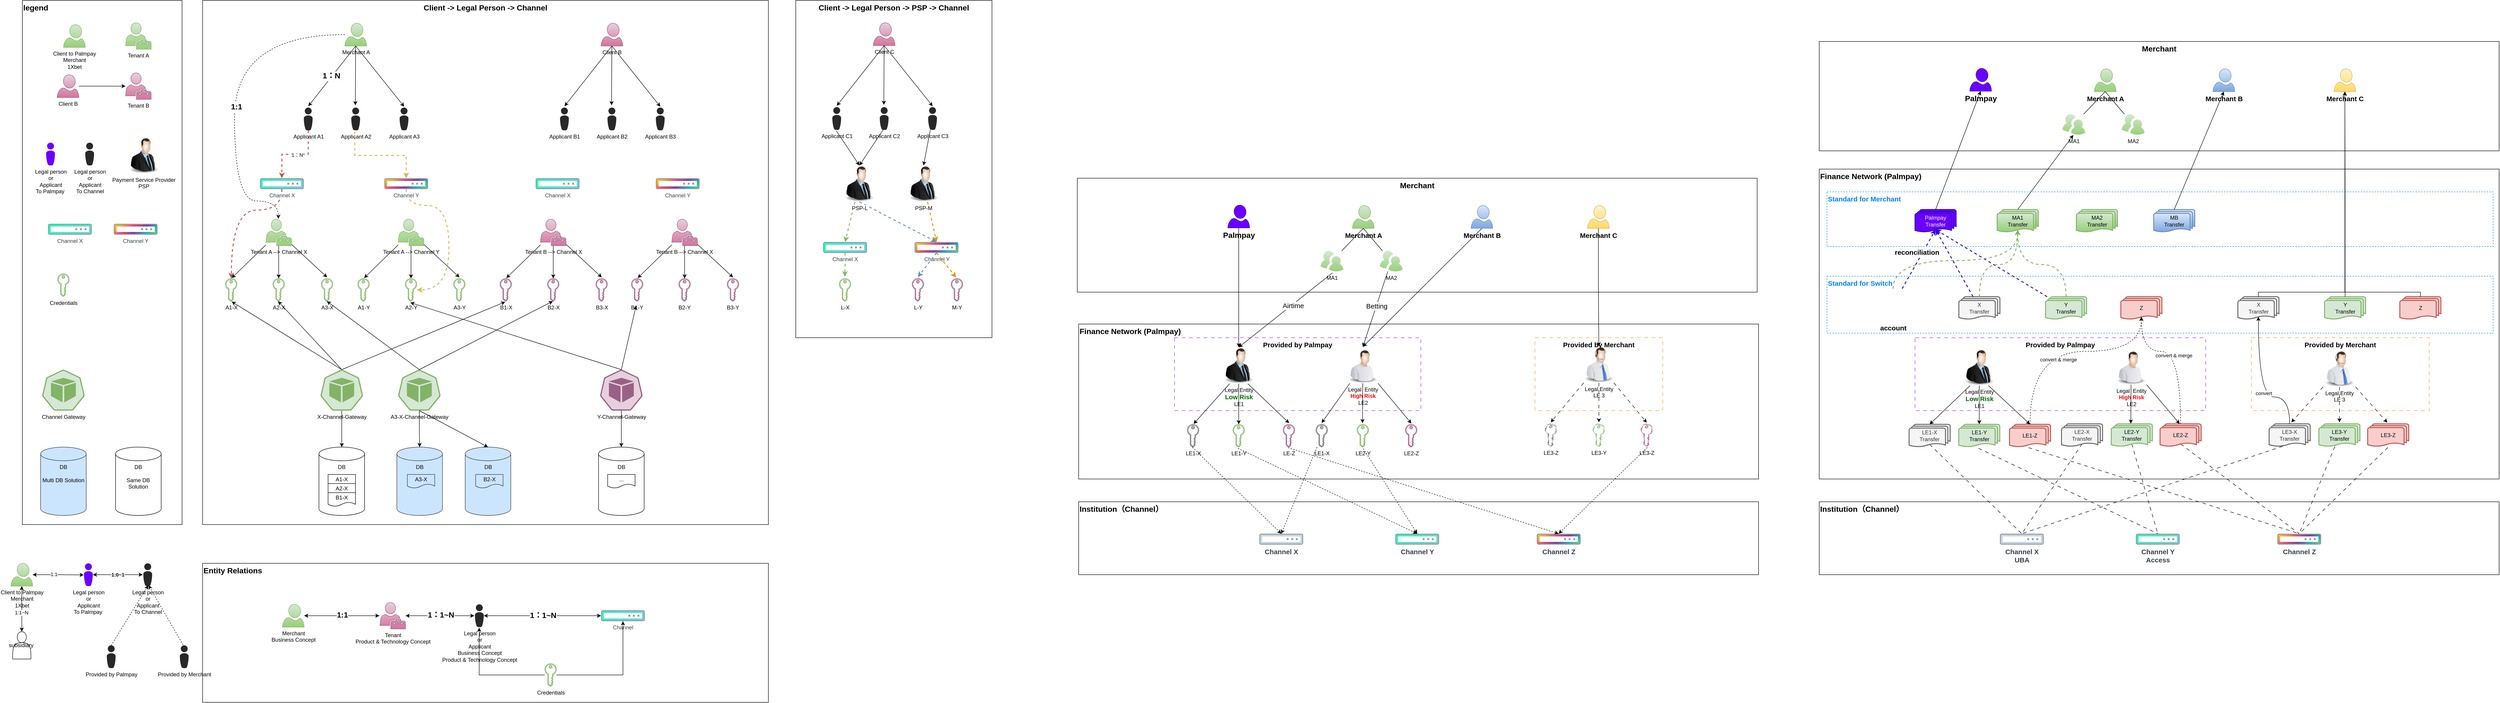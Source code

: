 <mxfile version="21.8.2" type="github">
  <diagram name="Page-1" id="z-tZdo9YfumDO6y8S2xv">
    <mxGraphModel dx="2665" dy="988" grid="1" gridSize="10" guides="1" tooltips="1" connect="1" arrows="1" fold="1" page="1" pageScale="1" pageWidth="827" pageHeight="1169" math="0" shadow="0">
      <root>
        <mxCell id="0" />
        <mxCell id="1" parent="0" />
        <mxCell id="5btWQWwLIaZkZKoqhnkt-280" value="Finance Network (Palmpay)" style="rounded=0;whiteSpace=wrap;html=1;verticalAlign=top;fontSize=17;fontStyle=1;align=left;" vertex="1" parent="1">
          <mxGeometry x="3453" y="490" width="1490" height="680" as="geometry" />
        </mxCell>
        <mxCell id="5btWQWwLIaZkZKoqhnkt-376" value="Standard for Merchant" style="rounded=0;whiteSpace=wrap;html=1;align=left;verticalAlign=top;fontSize=15;fontStyle=1;dashed=1;fontColor=#007FFF;strokeColor=#007FFF;" vertex="1" parent="1">
          <mxGeometry x="3470" y="540" width="1460" height="120" as="geometry" />
        </mxCell>
        <mxCell id="5btWQWwLIaZkZKoqhnkt-375" value="Standard for Switch" style="rounded=0;whiteSpace=wrap;html=1;align=left;verticalAlign=top;fontSize=15;fontStyle=1;fontColor=#007FFF;dashed=1;strokeColor=#007FFF;" vertex="1" parent="1">
          <mxGeometry x="3470" y="725" width="1460" height="125" as="geometry" />
        </mxCell>
        <mxCell id="5btWQWwLIaZkZKoqhnkt-203" value="Merchant" style="rounded=0;whiteSpace=wrap;html=1;fontStyle=1;verticalAlign=top;fontSize=17;" vertex="1" parent="1">
          <mxGeometry x="1827" y="510" width="1490" height="250" as="geometry" />
        </mxCell>
        <mxCell id="5btWQWwLIaZkZKoqhnkt-205" value="Finance Network (Palmpay)" style="rounded=0;whiteSpace=wrap;html=1;verticalAlign=top;fontSize=17;fontStyle=1;align=left;" vertex="1" parent="1">
          <mxGeometry x="1830" y="830" width="1490" height="340" as="geometry" />
        </mxCell>
        <mxCell id="5btWQWwLIaZkZKoqhnkt-276" value="Provided by Merchant" style="rounded=0;whiteSpace=wrap;html=1;dashed=1;dashPattern=8 8;strokeColor=#FF9933;align=center;verticalAlign=top;fontSize=15;fontStyle=1" vertex="1" parent="1">
          <mxGeometry x="2830" y="860" width="280" height="160" as="geometry" />
        </mxCell>
        <mxCell id="5btWQWwLIaZkZKoqhnkt-259" value="Provided by Palmpay" style="rounded=0;whiteSpace=wrap;html=1;verticalAlign=top;fontSize=15;fontStyle=1;dashed=1;dashPattern=8 8;strokeColor=#9933FF;" vertex="1" parent="1">
          <mxGeometry x="2040" y="860" width="540" height="160" as="geometry" />
        </mxCell>
        <mxCell id="5btWQWwLIaZkZKoqhnkt-180" value="Entity Relations" style="rounded=0;whiteSpace=wrap;html=1;fontStyle=1;verticalAlign=top;align=left;fontSize=17;" vertex="1" parent="1">
          <mxGeometry x="-90" y="1355" width="1240" height="305" as="geometry" />
        </mxCell>
        <mxCell id="5btWQWwLIaZkZKoqhnkt-158" value="&lt;b style=&quot;font-size: 17px;&quot;&gt;Client -&amp;gt; Legal Person -&amp;gt; Channel&lt;/b&gt;" style="rounded=0;whiteSpace=wrap;html=1;verticalAlign=top;fontSize=17;" vertex="1" parent="1">
          <mxGeometry x="-90" y="120" width="1240" height="1150" as="geometry" />
        </mxCell>
        <mxCell id="5btWQWwLIaZkZKoqhnkt-157" value="legend" style="rounded=0;whiteSpace=wrap;html=1;verticalAlign=top;align=left;fontStyle=1;fontSize=17;" vertex="1" parent="1">
          <mxGeometry x="-485" y="120" width="350" height="1150" as="geometry" />
        </mxCell>
        <mxCell id="5btWQWwLIaZkZKoqhnkt-156" value="Client -&amp;gt; Legal Person -&amp;gt; PSP -&amp;gt; Channel" style="rounded=0;whiteSpace=wrap;html=1;verticalAlign=top;fontStyle=1;fontSize=17;" vertex="1" parent="1">
          <mxGeometry x="1210" y="120" width="430" height="740" as="geometry" />
        </mxCell>
        <mxCell id="5btWQWwLIaZkZKoqhnkt-2" value="Merchant A" style="verticalLabelPosition=bottom;html=1;verticalAlign=top;align=center;strokeColor=#82b366;fillColor=#d5e8d4;shape=mxgraph.azure.user;gradientColor=#97d077;" vertex="1" parent="1">
          <mxGeometry x="221.75" y="170" width="47.5" height="50" as="geometry" />
        </mxCell>
        <mxCell id="5btWQWwLIaZkZKoqhnkt-58" style="edgeStyle=orthogonalEdgeStyle;rounded=0;orthogonalLoop=1;jettySize=auto;html=1;entryX=0.5;entryY=0;entryDx=0;entryDy=0;dashed=1;fillColor=#f8cecc;strokeColor=#b85450;strokeWidth=2;" edge="1" parent="1" source="5btWQWwLIaZkZKoqhnkt-3" target="5btWQWwLIaZkZKoqhnkt-32">
          <mxGeometry relative="1" as="geometry" />
        </mxCell>
        <mxCell id="5btWQWwLIaZkZKoqhnkt-182" value="1：N" style="edgeLabel;html=1;align=center;verticalAlign=middle;resizable=0;points=[];" vertex="1" connectable="0" parent="5btWQWwLIaZkZKoqhnkt-58">
          <mxGeometry x="-0.053" y="1" relative="1" as="geometry">
            <mxPoint as="offset" />
          </mxGeometry>
        </mxCell>
        <mxCell id="5btWQWwLIaZkZKoqhnkt-3" value="Applicant A1" style="verticalLabelPosition=bottom;sketch=0;html=1;fillColor=#282828;strokeColor=none;verticalAlign=top;pointerEvents=1;align=center;shape=mxgraph.cisco_safe.people_places_things_icons.icon8;" vertex="1" parent="1">
          <mxGeometry x="131.75" y="355" width="19.5" height="50" as="geometry" />
        </mxCell>
        <mxCell id="5btWQWwLIaZkZKoqhnkt-4" style="rounded=0;orthogonalLoop=1;jettySize=auto;html=1;entryX=0.513;entryY=-0.06;entryDx=0;entryDy=0;entryPerimeter=0;exitX=0.5;exitY=1;exitDx=0;exitDy=0;exitPerimeter=0;" edge="1" parent="1" source="5btWQWwLIaZkZKoqhnkt-2" target="5btWQWwLIaZkZKoqhnkt-3">
          <mxGeometry relative="1" as="geometry" />
        </mxCell>
        <mxCell id="5btWQWwLIaZkZKoqhnkt-181" value="1：N" style="edgeLabel;html=1;align=center;verticalAlign=middle;resizable=0;points=[];fontStyle=1;fontSize=17;" vertex="1" connectable="0" parent="5btWQWwLIaZkZKoqhnkt-4">
          <mxGeometry x="0.012" y="-1" relative="1" as="geometry">
            <mxPoint as="offset" />
          </mxGeometry>
        </mxCell>
        <mxCell id="5btWQWwLIaZkZKoqhnkt-60" style="rounded=0;orthogonalLoop=1;jettySize=auto;html=1;entryX=0.5;entryY=0;entryDx=0;entryDy=0;exitX=0.402;exitY=1.052;exitDx=0;exitDy=0;exitPerimeter=0;edgeStyle=orthogonalEdgeStyle;dashed=1;fillColor=#fff2cc;strokeColor=#d6b656;strokeWidth=2;" edge="1" parent="1" source="5btWQWwLIaZkZKoqhnkt-5" target="5btWQWwLIaZkZKoqhnkt-33">
          <mxGeometry relative="1" as="geometry">
            <Array as="points">
              <mxPoint x="244" y="460" />
              <mxPoint x="356" y="460" />
            </Array>
          </mxGeometry>
        </mxCell>
        <mxCell id="5btWQWwLIaZkZKoqhnkt-5" value="Applicant A2" style="verticalLabelPosition=bottom;sketch=0;html=1;fillColor=#282828;strokeColor=none;verticalAlign=top;pointerEvents=1;align=center;shape=mxgraph.cisco_safe.people_places_things_icons.icon8;" vertex="1" parent="1">
          <mxGeometry x="235.75" y="355" width="19.5" height="50" as="geometry" />
        </mxCell>
        <mxCell id="5btWQWwLIaZkZKoqhnkt-6" value="Applicant A3" style="verticalLabelPosition=bottom;sketch=0;html=1;fillColor=#282828;strokeColor=none;verticalAlign=top;pointerEvents=1;align=center;shape=mxgraph.cisco_safe.people_places_things_icons.icon8;" vertex="1" parent="1">
          <mxGeometry x="341.75" y="355" width="19.5" height="50" as="geometry" />
        </mxCell>
        <mxCell id="5btWQWwLIaZkZKoqhnkt-7" style="rounded=0;orthogonalLoop=1;jettySize=auto;html=1;entryX=0.462;entryY=-0.1;entryDx=0;entryDy=0;entryPerimeter=0;" edge="1" parent="1" source="5btWQWwLIaZkZKoqhnkt-2" target="5btWQWwLIaZkZKoqhnkt-5">
          <mxGeometry relative="1" as="geometry" />
        </mxCell>
        <mxCell id="5btWQWwLIaZkZKoqhnkt-8" style="rounded=0;orthogonalLoop=1;jettySize=auto;html=1;entryX=0.513;entryY=-0.04;entryDx=0;entryDy=0;entryPerimeter=0;exitX=0.5;exitY=1;exitDx=0;exitDy=0;exitPerimeter=0;" edge="1" parent="1" source="5btWQWwLIaZkZKoqhnkt-2" target="5btWQWwLIaZkZKoqhnkt-6">
          <mxGeometry relative="1" as="geometry" />
        </mxCell>
        <mxCell id="5btWQWwLIaZkZKoqhnkt-10" value="Client B" style="verticalLabelPosition=bottom;html=1;verticalAlign=top;align=center;strokeColor=#996185;fillColor=#e6d0de;shape=mxgraph.azure.user;gradientColor=#d5739d;" vertex="1" parent="1">
          <mxGeometry x="783.25" y="170" width="47.5" height="50" as="geometry" />
        </mxCell>
        <mxCell id="5btWQWwLIaZkZKoqhnkt-11" value="Applicant B1" style="verticalLabelPosition=bottom;sketch=0;html=1;fillColor=#282828;strokeColor=none;verticalAlign=top;pointerEvents=1;align=center;shape=mxgraph.cisco_safe.people_places_things_icons.icon8;" vertex="1" parent="1">
          <mxGeometry x="693.25" y="355" width="19.5" height="50" as="geometry" />
        </mxCell>
        <mxCell id="5btWQWwLIaZkZKoqhnkt-12" style="rounded=0;orthogonalLoop=1;jettySize=auto;html=1;entryX=0.513;entryY=-0.06;entryDx=0;entryDy=0;entryPerimeter=0;exitX=0.5;exitY=1;exitDx=0;exitDy=0;exitPerimeter=0;" edge="1" parent="1" source="5btWQWwLIaZkZKoqhnkt-10" target="5btWQWwLIaZkZKoqhnkt-11">
          <mxGeometry relative="1" as="geometry" />
        </mxCell>
        <mxCell id="5btWQWwLIaZkZKoqhnkt-13" value="Applicant B2" style="verticalLabelPosition=bottom;sketch=0;html=1;fillColor=#282828;strokeColor=none;verticalAlign=top;pointerEvents=1;align=center;shape=mxgraph.cisco_safe.people_places_things_icons.icon8;" vertex="1" parent="1">
          <mxGeometry x="797.25" y="355" width="19.5" height="50" as="geometry" />
        </mxCell>
        <mxCell id="5btWQWwLIaZkZKoqhnkt-14" value="Applicant B3" style="verticalLabelPosition=bottom;sketch=0;html=1;fillColor=#282828;strokeColor=none;verticalAlign=top;pointerEvents=1;align=center;shape=mxgraph.cisco_safe.people_places_things_icons.icon8;" vertex="1" parent="1">
          <mxGeometry x="903.25" y="355" width="19.5" height="50" as="geometry" />
        </mxCell>
        <mxCell id="5btWQWwLIaZkZKoqhnkt-15" style="rounded=0;orthogonalLoop=1;jettySize=auto;html=1;entryX=0.462;entryY=-0.1;entryDx=0;entryDy=0;entryPerimeter=0;" edge="1" parent="1" source="5btWQWwLIaZkZKoqhnkt-10" target="5btWQWwLIaZkZKoqhnkt-13">
          <mxGeometry relative="1" as="geometry" />
        </mxCell>
        <mxCell id="5btWQWwLIaZkZKoqhnkt-16" style="rounded=0;orthogonalLoop=1;jettySize=auto;html=1;entryX=0.513;entryY=-0.04;entryDx=0;entryDy=0;entryPerimeter=0;exitX=0.5;exitY=1;exitDx=0;exitDy=0;exitPerimeter=0;" edge="1" parent="1" source="5btWQWwLIaZkZKoqhnkt-10" target="5btWQWwLIaZkZKoqhnkt-14">
          <mxGeometry relative="1" as="geometry" />
        </mxCell>
        <mxCell id="5btWQWwLIaZkZKoqhnkt-22" style="rounded=0;orthogonalLoop=1;jettySize=auto;html=1;" edge="1" parent="1" source="5btWQWwLIaZkZKoqhnkt-17" target="5btWQWwLIaZkZKoqhnkt-19">
          <mxGeometry relative="1" as="geometry" />
        </mxCell>
        <mxCell id="5btWQWwLIaZkZKoqhnkt-23" style="rounded=0;orthogonalLoop=1;jettySize=auto;html=1;entryX=0.51;entryY=-0.049;entryDx=0;entryDy=0;entryPerimeter=0;" edge="1" parent="1" source="5btWQWwLIaZkZKoqhnkt-17" target="5btWQWwLIaZkZKoqhnkt-20">
          <mxGeometry relative="1" as="geometry">
            <mxPoint x="180" y="720" as="targetPoint" />
          </mxGeometry>
        </mxCell>
        <mxCell id="5btWQWwLIaZkZKoqhnkt-17" value="Tenant A --&amp;gt; Channel X" style="sketch=0;pointerEvents=1;shadow=0;dashed=0;html=1;strokeColor=#82b366;fillColor=#d5e8d4;labelPosition=center;verticalLabelPosition=bottom;verticalAlign=top;outlineConnect=0;align=center;shape=mxgraph.office.users.tenant_admin;gradientColor=#97d077;" vertex="1" parent="1">
          <mxGeometry x="48.75" y="600" width="56" height="58" as="geometry" />
        </mxCell>
        <mxCell id="5btWQWwLIaZkZKoqhnkt-18" value="A1-X" style="sketch=0;pointerEvents=1;shadow=0;dashed=0;html=1;strokeColor=#82b366;fillColor=#d5e8d4;aspect=fixed;labelPosition=center;verticalLabelPosition=bottom;verticalAlign=top;align=center;outlineConnect=0;shape=mxgraph.vvd.tenant_key;gradientColor=#97d077;" vertex="1" parent="1">
          <mxGeometry x="-40" y="730" width="25.5" height="50" as="geometry" />
        </mxCell>
        <mxCell id="5btWQWwLIaZkZKoqhnkt-19" value="A2-X" style="sketch=0;pointerEvents=1;shadow=0;dashed=0;html=1;strokeColor=#82b366;fillColor=#d5e8d4;aspect=fixed;labelPosition=center;verticalLabelPosition=bottom;verticalAlign=top;align=center;outlineConnect=0;shape=mxgraph.vvd.tenant_key;gradientColor=#97d077;" vertex="1" parent="1">
          <mxGeometry x="64" y="730" width="25.5" height="50" as="geometry" />
        </mxCell>
        <mxCell id="5btWQWwLIaZkZKoqhnkt-20" value="A3-X" style="sketch=0;pointerEvents=1;shadow=0;dashed=0;html=1;strokeColor=#82b366;fillColor=#d5e8d4;aspect=fixed;labelPosition=center;verticalLabelPosition=bottom;verticalAlign=top;align=center;outlineConnect=0;shape=mxgraph.vvd.tenant_key;gradientColor=#97d077;" vertex="1" parent="1">
          <mxGeometry x="170" y="730" width="25.5" height="50" as="geometry" />
        </mxCell>
        <mxCell id="5btWQWwLIaZkZKoqhnkt-21" style="rounded=0;orthogonalLoop=1;jettySize=auto;html=1;entryX=0.549;entryY=-0.02;entryDx=0;entryDy=0;entryPerimeter=0;" edge="1" parent="1" source="5btWQWwLIaZkZKoqhnkt-17" target="5btWQWwLIaZkZKoqhnkt-18">
          <mxGeometry relative="1" as="geometry">
            <mxPoint x="13" y="680" as="sourcePoint" />
          </mxGeometry>
        </mxCell>
        <mxCell id="5btWQWwLIaZkZKoqhnkt-59" style="rounded=0;orthogonalLoop=1;jettySize=auto;html=1;exitX=0.5;exitY=1;exitDx=0;exitDy=0;dashed=1;fillColor=#f8cecc;strokeColor=#b85450;strokeWidth=2;edgeStyle=orthogonalEdgeStyle;curved=1;" edge="1" parent="1" source="5btWQWwLIaZkZKoqhnkt-32" target="5btWQWwLIaZkZKoqhnkt-18">
          <mxGeometry relative="1" as="geometry">
            <Array as="points">
              <mxPoint x="84" y="580" />
              <mxPoint x="-27" y="580" />
            </Array>
          </mxGeometry>
        </mxCell>
        <mxCell id="5btWQWwLIaZkZKoqhnkt-32" value="Channel X" style="image;aspect=fixed;perimeter=ellipsePerimeter;html=1;align=center;fontSize=12;verticalAlign=top;fontColor=#364149;shadow=0;dashed=0;image=img/lib/cumulus/switch_out_of_band.svg;" vertex="1" parent="1">
          <mxGeometry x="35.75" y="510" width="96" height="24" as="geometry" />
        </mxCell>
        <mxCell id="5btWQWwLIaZkZKoqhnkt-91" style="edgeStyle=orthogonalEdgeStyle;rounded=0;orthogonalLoop=1;jettySize=auto;html=1;curved=1;exitX=0.5;exitY=1;exitDx=0;exitDy=0;dashed=1;fillColor=#fff2cc;strokeColor=#d6b656;strokeWidth=2;" edge="1" parent="1" source="5btWQWwLIaZkZKoqhnkt-33" target="5btWQWwLIaZkZKoqhnkt-67">
          <mxGeometry relative="1" as="geometry">
            <mxPoint x="430" y="740" as="targetPoint" />
            <Array as="points">
              <mxPoint x="356" y="570" />
              <mxPoint x="450" y="570" />
              <mxPoint x="450" y="755" />
            </Array>
          </mxGeometry>
        </mxCell>
        <mxCell id="5btWQWwLIaZkZKoqhnkt-33" value="Channel Y" style="image;aspect=fixed;perimeter=ellipsePerimeter;html=1;align=center;fontSize=12;verticalAlign=top;fontColor=#364149;shadow=0;dashed=0;image=img/lib/cumulus/switch_voyager.svg;" vertex="1" parent="1">
          <mxGeometry x="308.25" y="510" width="96" height="24" as="geometry" />
        </mxCell>
        <mxCell id="5btWQWwLIaZkZKoqhnkt-48" value="Channel X" style="image;aspect=fixed;perimeter=ellipsePerimeter;html=1;align=center;fontSize=12;verticalAlign=top;fontColor=#364149;shadow=0;dashed=0;image=img/lib/cumulus/switch_out_of_band.svg;" vertex="1" parent="1">
          <mxGeometry x="640" y="510" width="96" height="24" as="geometry" />
        </mxCell>
        <mxCell id="5btWQWwLIaZkZKoqhnkt-49" value="Channel Y" style="image;aspect=fixed;perimeter=ellipsePerimeter;html=1;align=center;fontSize=12;verticalAlign=top;fontColor=#364149;shadow=0;dashed=0;image=img/lib/cumulus/switch_voyager.svg;" vertex="1" parent="1">
          <mxGeometry x="903.25" y="510" width="96" height="24" as="geometry" />
        </mxCell>
        <mxCell id="5btWQWwLIaZkZKoqhnkt-52" value="Merchant&lt;br&gt;Business Concept" style="verticalLabelPosition=bottom;html=1;verticalAlign=top;align=center;strokeColor=#82b366;fillColor=#d5e8d4;shape=mxgraph.azure.user;gradientColor=#97d077;" vertex="1" parent="1">
          <mxGeometry x="85" y="1445" width="47.5" height="50" as="geometry" />
        </mxCell>
        <mxCell id="5btWQWwLIaZkZKoqhnkt-57" style="edgeStyle=orthogonalEdgeStyle;rounded=0;orthogonalLoop=1;jettySize=auto;html=1;" edge="1" parent="1" source="5btWQWwLIaZkZKoqhnkt-53" target="5btWQWwLIaZkZKoqhnkt-55">
          <mxGeometry relative="1" as="geometry" />
        </mxCell>
        <mxCell id="5btWQWwLIaZkZKoqhnkt-53" value="Client B" style="verticalLabelPosition=bottom;html=1;verticalAlign=top;align=center;strokeColor=#996185;fillColor=#e6d0de;shape=mxgraph.azure.user;gradientColor=#d5739d;" vertex="1" parent="1">
          <mxGeometry x="-408.75" y="283" width="47.5" height="50" as="geometry" />
        </mxCell>
        <mxCell id="5btWQWwLIaZkZKoqhnkt-54" value="Tenant A" style="sketch=0;pointerEvents=1;shadow=0;dashed=0;html=1;strokeColor=#82b366;fillColor=#d5e8d4;labelPosition=center;verticalLabelPosition=bottom;verticalAlign=top;outlineConnect=0;align=center;shape=mxgraph.office.users.tenant_admin;gradientColor=#97d077;" vertex="1" parent="1">
          <mxGeometry x="-258.75" y="169" width="56" height="58" as="geometry" />
        </mxCell>
        <mxCell id="5btWQWwLIaZkZKoqhnkt-55" value="Tenant B" style="sketch=0;pointerEvents=1;shadow=0;dashed=0;html=1;strokeColor=#996185;fillColor=#e6d0de;labelPosition=center;verticalLabelPosition=bottom;verticalAlign=top;outlineConnect=0;align=center;shape=mxgraph.office.users.tenant_admin;gradientColor=#d5739d;" vertex="1" parent="1">
          <mxGeometry x="-258.75" y="279" width="56" height="58" as="geometry" />
        </mxCell>
        <mxCell id="5btWQWwLIaZkZKoqhnkt-62" value="Credentials" style="sketch=0;pointerEvents=1;shadow=0;dashed=0;html=1;strokeColor=#82b366;fillColor=#d5e8d4;aspect=fixed;labelPosition=center;verticalLabelPosition=bottom;verticalAlign=top;align=center;outlineConnect=0;shape=mxgraph.vvd.tenant_key;gradientColor=#97d077;" vertex="1" parent="1">
          <mxGeometry x="-407.75" y="719.5" width="25.5" height="50" as="geometry" />
        </mxCell>
        <mxCell id="5btWQWwLIaZkZKoqhnkt-63" style="rounded=0;orthogonalLoop=1;jettySize=auto;html=1;" edge="1" parent="1" source="5btWQWwLIaZkZKoqhnkt-65" target="5btWQWwLIaZkZKoqhnkt-67">
          <mxGeometry relative="1" as="geometry" />
        </mxCell>
        <mxCell id="5btWQWwLIaZkZKoqhnkt-64" style="rounded=0;orthogonalLoop=1;jettySize=auto;html=1;entryX=0.51;entryY=-0.049;entryDx=0;entryDy=0;entryPerimeter=0;" edge="1" parent="1" source="5btWQWwLIaZkZKoqhnkt-65" target="5btWQWwLIaZkZKoqhnkt-68">
          <mxGeometry relative="1" as="geometry">
            <mxPoint x="470" y="720" as="targetPoint" />
          </mxGeometry>
        </mxCell>
        <mxCell id="5btWQWwLIaZkZKoqhnkt-65" value="Tenant A --&amp;gt; Channel Y" style="sketch=0;pointerEvents=1;shadow=0;dashed=0;html=1;strokeColor=#82b366;fillColor=#d5e8d4;labelPosition=center;verticalLabelPosition=bottom;verticalAlign=top;outlineConnect=0;align=center;shape=mxgraph.office.users.tenant_admin;gradientColor=#97d077;" vertex="1" parent="1">
          <mxGeometry x="338.75" y="600" width="56" height="58" as="geometry" />
        </mxCell>
        <mxCell id="5btWQWwLIaZkZKoqhnkt-66" value="A1-Y" style="sketch=0;pointerEvents=1;shadow=0;dashed=0;html=1;strokeColor=#82b366;fillColor=#d5e8d4;aspect=fixed;labelPosition=center;verticalLabelPosition=bottom;verticalAlign=top;align=center;outlineConnect=0;shape=mxgraph.vvd.tenant_key;gradientColor=#97d077;" vertex="1" parent="1">
          <mxGeometry x="250" y="730" width="25.5" height="50" as="geometry" />
        </mxCell>
        <mxCell id="5btWQWwLIaZkZKoqhnkt-67" value="A2-Y" style="sketch=0;pointerEvents=1;shadow=0;dashed=0;html=1;strokeColor=#82b366;fillColor=#d5e8d4;aspect=fixed;labelPosition=center;verticalLabelPosition=bottom;verticalAlign=top;align=center;outlineConnect=0;shape=mxgraph.vvd.tenant_key;gradientColor=#97d077;" vertex="1" parent="1">
          <mxGeometry x="354" y="730" width="25.5" height="50" as="geometry" />
        </mxCell>
        <mxCell id="5btWQWwLIaZkZKoqhnkt-68" value="A3-Y" style="sketch=0;pointerEvents=1;shadow=0;dashed=0;html=1;strokeColor=#82b366;fillColor=#d5e8d4;aspect=fixed;labelPosition=center;verticalLabelPosition=bottom;verticalAlign=top;align=center;outlineConnect=0;shape=mxgraph.vvd.tenant_key;gradientColor=#97d077;" vertex="1" parent="1">
          <mxGeometry x="460" y="730" width="25.5" height="50" as="geometry" />
        </mxCell>
        <mxCell id="5btWQWwLIaZkZKoqhnkt-69" style="rounded=0;orthogonalLoop=1;jettySize=auto;html=1;entryX=0.549;entryY=-0.02;entryDx=0;entryDy=0;entryPerimeter=0;" edge="1" parent="1" source="5btWQWwLIaZkZKoqhnkt-65" target="5btWQWwLIaZkZKoqhnkt-66">
          <mxGeometry relative="1" as="geometry">
            <mxPoint x="303" y="680" as="sourcePoint" />
          </mxGeometry>
        </mxCell>
        <mxCell id="5btWQWwLIaZkZKoqhnkt-70" style="rounded=0;orthogonalLoop=1;jettySize=auto;html=1;" edge="1" parent="1" source="5btWQWwLIaZkZKoqhnkt-72" target="5btWQWwLIaZkZKoqhnkt-74">
          <mxGeometry relative="1" as="geometry" />
        </mxCell>
        <mxCell id="5btWQWwLIaZkZKoqhnkt-71" style="rounded=0;orthogonalLoop=1;jettySize=auto;html=1;entryX=0.51;entryY=-0.049;entryDx=0;entryDy=0;entryPerimeter=0;" edge="1" parent="1" source="5btWQWwLIaZkZKoqhnkt-72" target="5btWQWwLIaZkZKoqhnkt-75">
          <mxGeometry relative="1" as="geometry">
            <mxPoint x="781.75" y="720" as="targetPoint" />
          </mxGeometry>
        </mxCell>
        <mxCell id="5btWQWwLIaZkZKoqhnkt-72" value="Tenant B --&amp;gt; Channel X" style="sketch=0;pointerEvents=1;shadow=0;dashed=0;html=1;strokeColor=#996185;fillColor=#e6d0de;labelPosition=center;verticalLabelPosition=bottom;verticalAlign=top;outlineConnect=0;align=center;shape=mxgraph.office.users.tenant_admin;gradientColor=#d5739d;" vertex="1" parent="1">
          <mxGeometry x="650.5" y="600" width="56" height="58" as="geometry" />
        </mxCell>
        <mxCell id="5btWQWwLIaZkZKoqhnkt-73" value="B1-X" style="sketch=0;pointerEvents=1;shadow=0;dashed=0;html=1;strokeColor=#996185;fillColor=#e6d0de;aspect=fixed;labelPosition=center;verticalLabelPosition=bottom;verticalAlign=top;align=center;outlineConnect=0;shape=mxgraph.vvd.tenant_key;gradientColor=#d5739d;" vertex="1" parent="1">
          <mxGeometry x="561.75" y="730" width="25.5" height="50" as="geometry" />
        </mxCell>
        <mxCell id="5btWQWwLIaZkZKoqhnkt-74" value="B2-X" style="sketch=0;pointerEvents=1;shadow=0;dashed=0;html=1;strokeColor=#996185;fillColor=#e6d0de;aspect=fixed;labelPosition=center;verticalLabelPosition=bottom;verticalAlign=top;align=center;outlineConnect=0;shape=mxgraph.vvd.tenant_key;gradientColor=#d5739d;" vertex="1" parent="1">
          <mxGeometry x="665.75" y="730" width="25.5" height="50" as="geometry" />
        </mxCell>
        <mxCell id="5btWQWwLIaZkZKoqhnkt-75" value="B3-X" style="sketch=0;pointerEvents=1;shadow=0;dashed=0;html=1;strokeColor=#996185;fillColor=#e6d0de;aspect=fixed;labelPosition=center;verticalLabelPosition=bottom;verticalAlign=top;align=center;outlineConnect=0;shape=mxgraph.vvd.tenant_key;gradientColor=#d5739d;" vertex="1" parent="1">
          <mxGeometry x="771.75" y="730" width="25.5" height="50" as="geometry" />
        </mxCell>
        <mxCell id="5btWQWwLIaZkZKoqhnkt-76" style="rounded=0;orthogonalLoop=1;jettySize=auto;html=1;entryX=0.549;entryY=-0.02;entryDx=0;entryDy=0;entryPerimeter=0;" edge="1" parent="1" source="5btWQWwLIaZkZKoqhnkt-72" target="5btWQWwLIaZkZKoqhnkt-73">
          <mxGeometry relative="1" as="geometry">
            <mxPoint x="614.75" y="680" as="sourcePoint" />
          </mxGeometry>
        </mxCell>
        <mxCell id="5btWQWwLIaZkZKoqhnkt-84" style="rounded=0;orthogonalLoop=1;jettySize=auto;html=1;" edge="1" parent="1" source="5btWQWwLIaZkZKoqhnkt-86" target="5btWQWwLIaZkZKoqhnkt-88">
          <mxGeometry relative="1" as="geometry" />
        </mxCell>
        <mxCell id="5btWQWwLIaZkZKoqhnkt-85" style="rounded=0;orthogonalLoop=1;jettySize=auto;html=1;entryX=0.51;entryY=-0.049;entryDx=0;entryDy=0;entryPerimeter=0;" edge="1" parent="1" source="5btWQWwLIaZkZKoqhnkt-86" target="5btWQWwLIaZkZKoqhnkt-89">
          <mxGeometry relative="1" as="geometry">
            <mxPoint x="1069.63" y="720" as="targetPoint" />
          </mxGeometry>
        </mxCell>
        <mxCell id="5btWQWwLIaZkZKoqhnkt-86" value="Tenant B --&amp;gt; Channel X" style="sketch=0;pointerEvents=1;shadow=0;dashed=0;html=1;strokeColor=#996185;fillColor=#e6d0de;labelPosition=center;verticalLabelPosition=bottom;verticalAlign=top;outlineConnect=0;align=center;shape=mxgraph.office.users.tenant_admin;gradientColor=#d5739d;" vertex="1" parent="1">
          <mxGeometry x="938.38" y="600" width="56" height="58" as="geometry" />
        </mxCell>
        <mxCell id="5btWQWwLIaZkZKoqhnkt-87" value="B1-Y" style="sketch=0;pointerEvents=1;shadow=0;dashed=0;html=1;strokeColor=#996185;fillColor=#e6d0de;aspect=fixed;labelPosition=center;verticalLabelPosition=bottom;verticalAlign=top;align=center;outlineConnect=0;shape=mxgraph.vvd.tenant_key;gradientColor=#d5739d;" vertex="1" parent="1">
          <mxGeometry x="849.63" y="730" width="25.5" height="50" as="geometry" />
        </mxCell>
        <mxCell id="5btWQWwLIaZkZKoqhnkt-88" value="B2-Y" style="sketch=0;pointerEvents=1;shadow=0;dashed=0;html=1;strokeColor=#996185;fillColor=#e6d0de;aspect=fixed;labelPosition=center;verticalLabelPosition=bottom;verticalAlign=top;align=center;outlineConnect=0;shape=mxgraph.vvd.tenant_key;gradientColor=#d5739d;" vertex="1" parent="1">
          <mxGeometry x="953.63" y="730" width="25.5" height="50" as="geometry" />
        </mxCell>
        <mxCell id="5btWQWwLIaZkZKoqhnkt-89" value="B3-Y" style="sketch=0;pointerEvents=1;shadow=0;dashed=0;html=1;strokeColor=#996185;fillColor=#e6d0de;aspect=fixed;labelPosition=center;verticalLabelPosition=bottom;verticalAlign=top;align=center;outlineConnect=0;shape=mxgraph.vvd.tenant_key;gradientColor=#d5739d;" vertex="1" parent="1">
          <mxGeometry x="1059.63" y="730" width="25.5" height="50" as="geometry" />
        </mxCell>
        <mxCell id="5btWQWwLIaZkZKoqhnkt-90" style="rounded=0;orthogonalLoop=1;jettySize=auto;html=1;entryX=0.549;entryY=-0.02;entryDx=0;entryDy=0;entryPerimeter=0;" edge="1" parent="1" source="5btWQWwLIaZkZKoqhnkt-86" target="5btWQWwLIaZkZKoqhnkt-87">
          <mxGeometry relative="1" as="geometry">
            <mxPoint x="902.63" y="680" as="sourcePoint" />
          </mxGeometry>
        </mxCell>
        <mxCell id="5btWQWwLIaZkZKoqhnkt-93" style="rounded=0;orthogonalLoop=1;jettySize=auto;html=1;exitX=0.5;exitY=0;exitDx=0;exitDy=0;exitPerimeter=0;entryX=0.537;entryY=1.016;entryDx=0;entryDy=0;entryPerimeter=0;" edge="1" parent="1" source="5btWQWwLIaZkZKoqhnkt-92" target="5btWQWwLIaZkZKoqhnkt-18">
          <mxGeometry relative="1" as="geometry">
            <mxPoint x="-30" y="820" as="targetPoint" />
          </mxGeometry>
        </mxCell>
        <mxCell id="5btWQWwLIaZkZKoqhnkt-94" style="rounded=0;orthogonalLoop=1;jettySize=auto;html=1;exitX=0.5;exitY=0;exitDx=0;exitDy=0;exitPerimeter=0;entryX=0.449;entryY=1.027;entryDx=0;entryDy=0;entryPerimeter=0;" edge="1" parent="1" source="5btWQWwLIaZkZKoqhnkt-92" target="5btWQWwLIaZkZKoqhnkt-73">
          <mxGeometry relative="1" as="geometry">
            <mxPoint x="570" y="800" as="targetPoint" />
          </mxGeometry>
        </mxCell>
        <mxCell id="5btWQWwLIaZkZKoqhnkt-95" style="rounded=0;orthogonalLoop=1;jettySize=auto;html=1;exitX=0.5;exitY=0;exitDx=0;exitDy=0;exitPerimeter=0;entryX=0.441;entryY=0.998;entryDx=0;entryDy=0;entryPerimeter=0;" edge="1" parent="1" source="5btWQWwLIaZkZKoqhnkt-92" target="5btWQWwLIaZkZKoqhnkt-19">
          <mxGeometry relative="1" as="geometry">
            <mxPoint x="90" y="780" as="targetPoint" />
          </mxGeometry>
        </mxCell>
        <mxCell id="5btWQWwLIaZkZKoqhnkt-92" value="X-Channel-Gateway" style="sketch=0;html=1;dashed=0;whitespace=wrap;fillColor=#d5e8d4;strokeColor=#82b366;points=[[0.005,0.63,0],[0.1,0.2,0],[0.9,0.2,0],[0.5,0,0],[0.995,0.63,0],[0.72,0.99,0],[0.5,1,0],[0.28,0.99,0]];verticalLabelPosition=bottom;align=center;verticalAlign=top;shape=mxgraph.kubernetes.icon;prIcon=pod;gradientColor=#97d077;" vertex="1" parent="1">
          <mxGeometry x="120" y="930" width="190" height="90" as="geometry" />
        </mxCell>
        <mxCell id="5btWQWwLIaZkZKoqhnkt-97" style="rounded=0;orthogonalLoop=1;jettySize=auto;html=1;exitX=0.5;exitY=0;exitDx=0;exitDy=0;exitPerimeter=0;entryX=0.441;entryY=1.058;entryDx=0;entryDy=0;entryPerimeter=0;" edge="1" parent="1" source="5btWQWwLIaZkZKoqhnkt-96" target="5btWQWwLIaZkZKoqhnkt-67">
          <mxGeometry relative="1" as="geometry">
            <mxPoint x="370" y="810" as="targetPoint" />
          </mxGeometry>
        </mxCell>
        <mxCell id="5btWQWwLIaZkZKoqhnkt-96" value="Y-Channel-Gateway" style="sketch=0;html=1;dashed=0;whitespace=wrap;fillColor=#e6d0de;strokeColor=#996185;points=[[0.005,0.63,0],[0.1,0.2,0],[0.9,0.2,0],[0.5,0,0],[0.995,0.63,0],[0.72,0.99,0],[0.5,1,0],[0.28,0.99,0]];verticalLabelPosition=bottom;align=center;verticalAlign=top;shape=mxgraph.kubernetes.icon;prIcon=pod;gradientColor=#d5739d;" vertex="1" parent="1">
          <mxGeometry x="732.75" y="930" width="190" height="90" as="geometry" />
        </mxCell>
        <mxCell id="5btWQWwLIaZkZKoqhnkt-98" style="rounded=0;orthogonalLoop=1;jettySize=auto;html=1;entryX=0.407;entryY=1.2;entryDx=0;entryDy=0;entryPerimeter=0;exitX=0.5;exitY=0;exitDx=0;exitDy=0;exitPerimeter=0;" edge="1" parent="1" source="5btWQWwLIaZkZKoqhnkt-96" target="5btWQWwLIaZkZKoqhnkt-87">
          <mxGeometry relative="1" as="geometry" />
        </mxCell>
        <mxCell id="5btWQWwLIaZkZKoqhnkt-101" value="DB" style="shape=cylinder3;whiteSpace=wrap;html=1;boundedLbl=1;backgroundOutline=1;size=15;verticalAlign=top;fillColor=#cce5ff;strokeColor=#36393d;" vertex="1" parent="1">
          <mxGeometry x="335.75" y="1100" width="100" height="150" as="geometry" />
        </mxCell>
        <mxCell id="5btWQWwLIaZkZKoqhnkt-102" value="A3-X-Channel-Gateway" style="sketch=0;html=1;dashed=0;whitespace=wrap;fillColor=#d5e8d4;strokeColor=#82b366;points=[[0.005,0.63,0],[0.1,0.2,0],[0.9,0.2,0],[0.5,0,0],[0.995,0.63,0],[0.72,0.99,0],[0.5,1,0],[0.28,0.99,0]];verticalLabelPosition=bottom;align=center;verticalAlign=top;shape=mxgraph.kubernetes.icon;prIcon=pod;gradientColor=#97d077;" vertex="1" parent="1">
          <mxGeometry x="290" y="930" width="190" height="90" as="geometry" />
        </mxCell>
        <mxCell id="5btWQWwLIaZkZKoqhnkt-103" style="rounded=0;orthogonalLoop=1;jettySize=auto;html=1;entryX=0.482;entryY=0.998;entryDx=0;entryDy=0;entryPerimeter=0;exitX=0.5;exitY=0;exitDx=0;exitDy=0;exitPerimeter=0;" edge="1" parent="1" source="5btWQWwLIaZkZKoqhnkt-102" target="5btWQWwLIaZkZKoqhnkt-20">
          <mxGeometry relative="1" as="geometry" />
        </mxCell>
        <mxCell id="5btWQWwLIaZkZKoqhnkt-104" value="DB" style="shape=cylinder3;whiteSpace=wrap;html=1;boundedLbl=1;backgroundOutline=1;size=15;verticalAlign=top;" vertex="1" parent="1">
          <mxGeometry x="165" y="1100" width="100" height="150" as="geometry" />
        </mxCell>
        <mxCell id="5btWQWwLIaZkZKoqhnkt-105" value="DB" style="shape=cylinder3;whiteSpace=wrap;html=1;boundedLbl=1;backgroundOutline=1;size=15;verticalAlign=top;" vertex="1" parent="1">
          <mxGeometry x="777.75" y="1100" width="100" height="150" as="geometry" />
        </mxCell>
        <mxCell id="5btWQWwLIaZkZKoqhnkt-106" value="A1-X" style="shape=document;whiteSpace=wrap;html=1;boundedLbl=1;" vertex="1" parent="1">
          <mxGeometry x="185" y="1160" width="60" height="30" as="geometry" />
        </mxCell>
        <mxCell id="5btWQWwLIaZkZKoqhnkt-107" value="A2-X" style="shape=document;whiteSpace=wrap;html=1;boundedLbl=1;" vertex="1" parent="1">
          <mxGeometry x="185" y="1180" width="60" height="30" as="geometry" />
        </mxCell>
        <mxCell id="5btWQWwLIaZkZKoqhnkt-108" value="B1-X" style="shape=document;whiteSpace=wrap;html=1;boundedLbl=1;" vertex="1" parent="1">
          <mxGeometry x="185" y="1200" width="60" height="30" as="geometry" />
        </mxCell>
        <mxCell id="5btWQWwLIaZkZKoqhnkt-109" style="edgeStyle=orthogonalEdgeStyle;rounded=0;orthogonalLoop=1;jettySize=auto;html=1;entryX=0.5;entryY=0;entryDx=0;entryDy=0;entryPerimeter=0;" edge="1" parent="1" source="5btWQWwLIaZkZKoqhnkt-92" target="5btWQWwLIaZkZKoqhnkt-104">
          <mxGeometry relative="1" as="geometry" />
        </mxCell>
        <mxCell id="5btWQWwLIaZkZKoqhnkt-110" value="A3-X" style="shape=document;whiteSpace=wrap;html=1;boundedLbl=1;fillColor=#cce5ff;strokeColor=#36393d;" vertex="1" parent="1">
          <mxGeometry x="358.75" y="1160" width="60" height="30" as="geometry" />
        </mxCell>
        <mxCell id="5btWQWwLIaZkZKoqhnkt-111" style="edgeStyle=orthogonalEdgeStyle;rounded=0;orthogonalLoop=1;jettySize=auto;html=1;entryX=0.5;entryY=0;entryDx=0;entryDy=0;entryPerimeter=0;" edge="1" parent="1" source="5btWQWwLIaZkZKoqhnkt-102" target="5btWQWwLIaZkZKoqhnkt-101">
          <mxGeometry relative="1" as="geometry" />
        </mxCell>
        <mxCell id="5btWQWwLIaZkZKoqhnkt-112" value="DB" style="shape=cylinder3;whiteSpace=wrap;html=1;boundedLbl=1;backgroundOutline=1;size=15;verticalAlign=top;fillColor=#cce5ff;strokeColor=#36393d;" vertex="1" parent="1">
          <mxGeometry x="485.5" y="1100" width="100" height="150" as="geometry" />
        </mxCell>
        <mxCell id="5btWQWwLIaZkZKoqhnkt-113" value="B2-X" style="shape=document;whiteSpace=wrap;html=1;boundedLbl=1;fillColor=#cce5ff;strokeColor=#36393d;" vertex="1" parent="1">
          <mxGeometry x="508.5" y="1160" width="60" height="30" as="geometry" />
        </mxCell>
        <mxCell id="5btWQWwLIaZkZKoqhnkt-114" style="rounded=0;orthogonalLoop=1;jettySize=auto;html=1;entryX=0.464;entryY=0.998;entryDx=0;entryDy=0;entryPerimeter=0;exitX=0.5;exitY=0;exitDx=0;exitDy=0;exitPerimeter=0;" edge="1" parent="1" source="5btWQWwLIaZkZKoqhnkt-102" target="5btWQWwLIaZkZKoqhnkt-74">
          <mxGeometry relative="1" as="geometry" />
        </mxCell>
        <mxCell id="5btWQWwLIaZkZKoqhnkt-115" style="rounded=0;orthogonalLoop=1;jettySize=auto;html=1;entryX=0.5;entryY=0;entryDx=0;entryDy=0;entryPerimeter=0;exitX=0.5;exitY=1;exitDx=0;exitDy=0;exitPerimeter=0;" edge="1" parent="1" source="5btWQWwLIaZkZKoqhnkt-102" target="5btWQWwLIaZkZKoqhnkt-112">
          <mxGeometry relative="1" as="geometry" />
        </mxCell>
        <mxCell id="5btWQWwLIaZkZKoqhnkt-116" style="edgeStyle=orthogonalEdgeStyle;rounded=0;orthogonalLoop=1;jettySize=auto;html=1;entryX=0.5;entryY=0;entryDx=0;entryDy=0;entryPerimeter=0;" edge="1" parent="1" source="5btWQWwLIaZkZKoqhnkt-96" target="5btWQWwLIaZkZKoqhnkt-105">
          <mxGeometry relative="1" as="geometry" />
        </mxCell>
        <mxCell id="5btWQWwLIaZkZKoqhnkt-117" value="DB&lt;br&gt;&lt;br&gt;Multi DB Solution" style="shape=cylinder3;whiteSpace=wrap;html=1;boundedLbl=1;backgroundOutline=1;size=15;verticalAlign=top;fillColor=#cce5ff;strokeColor=#36393d;" vertex="1" parent="1">
          <mxGeometry x="-445" y="1100" width="100" height="150" as="geometry" />
        </mxCell>
        <mxCell id="5btWQWwLIaZkZKoqhnkt-118" value="DB&lt;br&gt;&lt;br&gt;Same DB Solution" style="shape=cylinder3;whiteSpace=wrap;html=1;boundedLbl=1;backgroundOutline=1;size=15;verticalAlign=top;" vertex="1" parent="1">
          <mxGeometry x="-280.75" y="1100" width="100" height="150" as="geometry" />
        </mxCell>
        <mxCell id="5btWQWwLIaZkZKoqhnkt-119" value="..." style="shape=document;whiteSpace=wrap;html=1;boundedLbl=1;" vertex="1" parent="1">
          <mxGeometry x="797.75" y="1160" width="60" height="30" as="geometry" />
        </mxCell>
        <mxCell id="5btWQWwLIaZkZKoqhnkt-120" value="Channel X" style="image;aspect=fixed;perimeter=ellipsePerimeter;html=1;align=center;fontSize=12;verticalAlign=top;fontColor=#364149;shadow=0;dashed=0;image=img/lib/cumulus/switch_out_of_band.svg;" vertex="1" parent="1">
          <mxGeometry x="-428.75" y="610" width="96" height="24" as="geometry" />
        </mxCell>
        <mxCell id="5btWQWwLIaZkZKoqhnkt-121" value="Channel Y" style="image;aspect=fixed;perimeter=ellipsePerimeter;html=1;align=center;fontSize=12;verticalAlign=top;fontColor=#364149;shadow=0;dashed=0;image=img/lib/cumulus/switch_voyager.svg;" vertex="1" parent="1">
          <mxGeometry x="-284.75" y="610" width="96" height="24" as="geometry" />
        </mxCell>
        <mxCell id="5btWQWwLIaZkZKoqhnkt-122" value="Legal person&lt;br&gt;or&lt;br&gt;Applicant&lt;br&gt;To Palmpay&amp;nbsp;" style="verticalLabelPosition=bottom;sketch=0;html=1;fillColor=#6a00ff;strokeColor=#3700CC;verticalAlign=top;pointerEvents=1;align=center;shape=mxgraph.cisco_safe.people_places_things_icons.icon8;fontColor=#000000;" vertex="1" parent="1">
          <mxGeometry x="-433" y="432" width="19.5" height="50" as="geometry" />
        </mxCell>
        <mxCell id="5btWQWwLIaZkZKoqhnkt-123" value="Channel Gateway" style="sketch=0;html=1;dashed=0;whitespace=wrap;fillColor=#d5e8d4;strokeColor=#82b366;points=[[0.005,0.63,0],[0.1,0.2,0],[0.9,0.2,0],[0.5,0,0],[0.995,0.63,0],[0.72,0.99,0],[0.5,1,0],[0.28,0.99,0]];verticalLabelPosition=bottom;align=center;verticalAlign=top;shape=mxgraph.kubernetes.icon;prIcon=pod;gradientColor=#97d077;" vertex="1" parent="1">
          <mxGeometry x="-490" y="930" width="190" height="90" as="geometry" />
        </mxCell>
        <mxCell id="5btWQWwLIaZkZKoqhnkt-124" value="Payment Service Provider&lt;br&gt;PSP" style="image;html=1;image=img/lib/clip_art/people/Suit_Man_128x128.png" vertex="1" parent="1">
          <mxGeometry x="-258.75" y="420" width="80" height="80" as="geometry" />
        </mxCell>
        <mxCell id="5btWQWwLIaZkZKoqhnkt-133" value="Client C" style="verticalLabelPosition=bottom;html=1;verticalAlign=top;align=center;strokeColor=#996185;fillColor=#e6d0de;shape=mxgraph.azure.user;gradientColor=#d5739d;" vertex="1" parent="1">
          <mxGeometry x="1380" y="169" width="47.5" height="50" as="geometry" />
        </mxCell>
        <mxCell id="5btWQWwLIaZkZKoqhnkt-142" style="rounded=0;orthogonalLoop=1;jettySize=auto;html=1;entryX=0.5;entryY=0;entryDx=0;entryDy=0;exitX=0.462;exitY=1.04;exitDx=0;exitDy=0;exitPerimeter=0;" edge="1" parent="1" source="5btWQWwLIaZkZKoqhnkt-134" target="5btWQWwLIaZkZKoqhnkt-140">
          <mxGeometry relative="1" as="geometry" />
        </mxCell>
        <mxCell id="5btWQWwLIaZkZKoqhnkt-134" value="Applicant C1" style="verticalLabelPosition=bottom;sketch=0;html=1;fillColor=#282828;strokeColor=none;verticalAlign=top;pointerEvents=1;align=center;shape=mxgraph.cisco_safe.people_places_things_icons.icon8;" vertex="1" parent="1">
          <mxGeometry x="1290" y="354" width="19.5" height="50" as="geometry" />
        </mxCell>
        <mxCell id="5btWQWwLIaZkZKoqhnkt-135" style="rounded=0;orthogonalLoop=1;jettySize=auto;html=1;entryX=0.513;entryY=-0.06;entryDx=0;entryDy=0;entryPerimeter=0;exitX=0.5;exitY=1;exitDx=0;exitDy=0;exitPerimeter=0;" edge="1" parent="1" source="5btWQWwLIaZkZKoqhnkt-133" target="5btWQWwLIaZkZKoqhnkt-134">
          <mxGeometry relative="1" as="geometry" />
        </mxCell>
        <mxCell id="5btWQWwLIaZkZKoqhnkt-143" style="rounded=0;orthogonalLoop=1;jettySize=auto;html=1;entryX=0.5;entryY=0;entryDx=0;entryDy=0;" edge="1" parent="1" target="5btWQWwLIaZkZKoqhnkt-140">
          <mxGeometry relative="1" as="geometry">
            <mxPoint x="1404" y="400" as="sourcePoint" />
          </mxGeometry>
        </mxCell>
        <mxCell id="5btWQWwLIaZkZKoqhnkt-136" value="Applicant C2" style="verticalLabelPosition=bottom;sketch=0;html=1;fillColor=#282828;strokeColor=none;verticalAlign=top;pointerEvents=1;align=center;shape=mxgraph.cisco_safe.people_places_things_icons.icon8;" vertex="1" parent="1">
          <mxGeometry x="1394" y="354" width="19.5" height="50" as="geometry" />
        </mxCell>
        <mxCell id="5btWQWwLIaZkZKoqhnkt-144" style="rounded=0;orthogonalLoop=1;jettySize=auto;html=1;entryX=0.5;entryY=0;entryDx=0;entryDy=0;" edge="1" parent="1" source="5btWQWwLIaZkZKoqhnkt-137" target="5btWQWwLIaZkZKoqhnkt-141">
          <mxGeometry relative="1" as="geometry" />
        </mxCell>
        <mxCell id="5btWQWwLIaZkZKoqhnkt-137" value="Applicant C3" style="verticalLabelPosition=bottom;sketch=0;html=1;fillColor=#282828;strokeColor=none;verticalAlign=top;pointerEvents=1;align=center;shape=mxgraph.cisco_safe.people_places_things_icons.icon8;" vertex="1" parent="1">
          <mxGeometry x="1500" y="354" width="19.5" height="50" as="geometry" />
        </mxCell>
        <mxCell id="5btWQWwLIaZkZKoqhnkt-138" style="rounded=0;orthogonalLoop=1;jettySize=auto;html=1;entryX=0.462;entryY=-0.1;entryDx=0;entryDy=0;entryPerimeter=0;" edge="1" parent="1" source="5btWQWwLIaZkZKoqhnkt-133" target="5btWQWwLIaZkZKoqhnkt-136">
          <mxGeometry relative="1" as="geometry" />
        </mxCell>
        <mxCell id="5btWQWwLIaZkZKoqhnkt-139" style="rounded=0;orthogonalLoop=1;jettySize=auto;html=1;entryX=0.513;entryY=-0.04;entryDx=0;entryDy=0;entryPerimeter=0;exitX=0.5;exitY=1;exitDx=0;exitDy=0;exitPerimeter=0;" edge="1" parent="1" source="5btWQWwLIaZkZKoqhnkt-133" target="5btWQWwLIaZkZKoqhnkt-137">
          <mxGeometry relative="1" as="geometry" />
        </mxCell>
        <mxCell id="5btWQWwLIaZkZKoqhnkt-147" style="rounded=0;orthogonalLoop=1;jettySize=auto;html=1;entryX=0.5;entryY=0;entryDx=0;entryDy=0;fillColor=#d5e8d4;gradientColor=#97d077;strokeColor=#82b366;dashed=1;strokeWidth=2;" edge="1" parent="1" source="5btWQWwLIaZkZKoqhnkt-140" target="5btWQWwLIaZkZKoqhnkt-145">
          <mxGeometry relative="1" as="geometry" />
        </mxCell>
        <mxCell id="5btWQWwLIaZkZKoqhnkt-148" style="rounded=0;orthogonalLoop=1;jettySize=auto;html=1;entryX=0.5;entryY=0;entryDx=0;entryDy=0;exitX=0.5;exitY=1;exitDx=0;exitDy=0;dashed=1;strokeWidth=2;fillColor=#dae8fc;gradientColor=#7ea6e0;strokeColor=#6c8ebf;" edge="1" parent="1" source="5btWQWwLIaZkZKoqhnkt-140" target="5btWQWwLIaZkZKoqhnkt-146">
          <mxGeometry relative="1" as="geometry" />
        </mxCell>
        <mxCell id="5btWQWwLIaZkZKoqhnkt-140" value="PSP-L" style="image;html=1;image=img/lib/clip_art/people/Suit_Man_128x128.png" vertex="1" parent="1">
          <mxGeometry x="1309.5" y="482" width="80" height="80" as="geometry" />
        </mxCell>
        <mxCell id="5btWQWwLIaZkZKoqhnkt-151" style="rounded=0;orthogonalLoop=1;jettySize=auto;html=1;entryX=0.5;entryY=0;entryDx=0;entryDy=0;dashed=1;fillColor=#ffcd28;gradientColor=#ffa500;strokeColor=#d79b00;strokeWidth=2;" edge="1" parent="1" source="5btWQWwLIaZkZKoqhnkt-141" target="5btWQWwLIaZkZKoqhnkt-146">
          <mxGeometry relative="1" as="geometry" />
        </mxCell>
        <mxCell id="5btWQWwLIaZkZKoqhnkt-141" value="PSP-M" style="image;html=1;image=img/lib/clip_art/people/Suit_Man_128x128.png" vertex="1" parent="1">
          <mxGeometry x="1450" y="482" width="80" height="80" as="geometry" />
        </mxCell>
        <mxCell id="5btWQWwLIaZkZKoqhnkt-145" value="Channel X" style="image;aspect=fixed;perimeter=ellipsePerimeter;html=1;align=center;fontSize=12;verticalAlign=top;fontColor=#364149;shadow=0;dashed=0;image=img/lib/cumulus/switch_out_of_band.svg;" vertex="1" parent="1">
          <mxGeometry x="1270" y="650" width="96" height="24" as="geometry" />
        </mxCell>
        <mxCell id="5btWQWwLIaZkZKoqhnkt-146" value="Channel Y" style="image;aspect=fixed;perimeter=ellipsePerimeter;html=1;align=center;fontSize=12;verticalAlign=top;fontColor=#364149;shadow=0;dashed=0;image=img/lib/cumulus/switch_voyager.svg;" vertex="1" parent="1">
          <mxGeometry x="1470.5" y="650" width="96" height="24" as="geometry" />
        </mxCell>
        <mxCell id="5btWQWwLIaZkZKoqhnkt-149" value="L-X" style="sketch=0;pointerEvents=1;shadow=0;dashed=0;html=1;strokeColor=#82b366;fillColor=#d5e8d4;aspect=fixed;labelPosition=center;verticalLabelPosition=bottom;verticalAlign=top;align=center;outlineConnect=0;shape=mxgraph.vvd.tenant_key;gradientColor=#97d077;" vertex="1" parent="1">
          <mxGeometry x="1305.25" y="730" width="25.5" height="50" as="geometry" />
        </mxCell>
        <mxCell id="5btWQWwLIaZkZKoqhnkt-150" value="L-Y" style="sketch=0;pointerEvents=1;shadow=0;dashed=0;html=1;strokeColor=#996185;fillColor=#e6d0de;aspect=fixed;labelPosition=center;verticalLabelPosition=bottom;verticalAlign=top;align=center;outlineConnect=0;shape=mxgraph.vvd.tenant_key;gradientColor=#d5739d;" vertex="1" parent="1">
          <mxGeometry x="1465" y="730" width="25.5" height="50" as="geometry" />
        </mxCell>
        <mxCell id="5btWQWwLIaZkZKoqhnkt-152" value="M-Y" style="sketch=0;pointerEvents=1;shadow=0;dashed=0;html=1;strokeColor=#996185;fillColor=#e6d0de;aspect=fixed;labelPosition=center;verticalLabelPosition=bottom;verticalAlign=top;align=center;outlineConnect=0;shape=mxgraph.vvd.tenant_key;gradientColor=#d5739d;" vertex="1" parent="1">
          <mxGeometry x="1550.5" y="730" width="25.5" height="50" as="geometry" />
        </mxCell>
        <mxCell id="5btWQWwLIaZkZKoqhnkt-153" style="edgeStyle=orthogonalEdgeStyle;rounded=0;orthogonalLoop=1;jettySize=auto;html=1;entryX=0.48;entryY=-0.08;entryDx=0;entryDy=0;entryPerimeter=0;fillColor=#d5e8d4;gradientColor=#97d077;strokeColor=#82b366;dashed=1;strokeWidth=2;" edge="1" parent="1" source="5btWQWwLIaZkZKoqhnkt-145" target="5btWQWwLIaZkZKoqhnkt-149">
          <mxGeometry relative="1" as="geometry" />
        </mxCell>
        <mxCell id="5btWQWwLIaZkZKoqhnkt-154" style="rounded=0;orthogonalLoop=1;jettySize=auto;html=1;entryX=0.49;entryY=-0.06;entryDx=0;entryDy=0;entryPerimeter=0;exitX=0.5;exitY=1;exitDx=0;exitDy=0;dashed=1;strokeWidth=2;fillColor=#dae8fc;gradientColor=#7ea6e0;strokeColor=#6c8ebf;" edge="1" parent="1" source="5btWQWwLIaZkZKoqhnkt-146" target="5btWQWwLIaZkZKoqhnkt-150">
          <mxGeometry relative="1" as="geometry">
            <mxPoint x="1510.5" y="800" as="targetPoint" />
          </mxGeometry>
        </mxCell>
        <mxCell id="5btWQWwLIaZkZKoqhnkt-155" style="rounded=0;orthogonalLoop=1;jettySize=auto;html=1;entryX=0.431;entryY=-0.04;entryDx=0;entryDy=0;entryPerimeter=0;exitX=0.5;exitY=1;exitDx=0;exitDy=0;dashed=1;fillColor=#ffcd28;gradientColor=#ffa500;strokeColor=#d79b00;strokeWidth=2;" edge="1" parent="1" source="5btWQWwLIaZkZKoqhnkt-146" target="5btWQWwLIaZkZKoqhnkt-152">
          <mxGeometry relative="1" as="geometry" />
        </mxCell>
        <mxCell id="5btWQWwLIaZkZKoqhnkt-161" style="edgeStyle=orthogonalEdgeStyle;rounded=0;orthogonalLoop=1;jettySize=auto;html=1;entryX=0.487;entryY=-0.017;entryDx=0;entryDy=0;entryPerimeter=0;curved=1;dashed=1;" edge="1" parent="1" source="5btWQWwLIaZkZKoqhnkt-2" target="5btWQWwLIaZkZKoqhnkt-17">
          <mxGeometry relative="1" as="geometry">
            <Array as="points">
              <mxPoint x="-20" y="195" />
              <mxPoint x="-20" y="560" />
              <mxPoint x="76" y="560" />
            </Array>
          </mxGeometry>
        </mxCell>
        <mxCell id="5btWQWwLIaZkZKoqhnkt-162" value="1:1" style="edgeLabel;html=1;align=center;verticalAlign=middle;resizable=0;points=[];fontSize=17;fontStyle=1" vertex="1" connectable="0" parent="5btWQWwLIaZkZKoqhnkt-161">
          <mxGeometry x="0.078" y="4" relative="1" as="geometry">
            <mxPoint as="offset" />
          </mxGeometry>
        </mxCell>
        <mxCell id="5btWQWwLIaZkZKoqhnkt-163" value="Client to Palmpay&lt;br&gt;Merchant&lt;br&gt;1Xbet" style="verticalLabelPosition=bottom;html=1;verticalAlign=top;align=center;strokeColor=#82b366;fillColor=#d5e8d4;shape=mxgraph.azure.user;gradientColor=#97d077;" vertex="1" parent="1">
          <mxGeometry x="-394.75" y="173" width="47.5" height="50" as="geometry" />
        </mxCell>
        <mxCell id="5btWQWwLIaZkZKoqhnkt-164" value="Tenant&lt;br&gt;Product &amp;amp; Technology Concept" style="sketch=0;pointerEvents=1;shadow=0;dashed=0;html=1;strokeColor=#996185;fillColor=#e6d0de;labelPosition=center;verticalLabelPosition=bottom;verticalAlign=top;outlineConnect=0;align=center;shape=mxgraph.office.users.tenant_admin;gradientColor=#d5739d;" vertex="1" parent="1">
          <mxGeometry x="298.75" y="1441" width="56" height="58" as="geometry" />
        </mxCell>
        <mxCell id="5btWQWwLIaZkZKoqhnkt-171" style="edgeStyle=orthogonalEdgeStyle;rounded=0;orthogonalLoop=1;jettySize=auto;html=1;entryX=0;entryY=0.5;entryDx=0;entryDy=0;startArrow=classic;startFill=1;" edge="1" parent="1" source="5btWQWwLIaZkZKoqhnkt-165" target="5btWQWwLIaZkZKoqhnkt-167">
          <mxGeometry relative="1" as="geometry">
            <mxPoint x="687.5" y="1470" as="targetPoint" />
          </mxGeometry>
        </mxCell>
        <mxCell id="5btWQWwLIaZkZKoqhnkt-176" value="1：1~N" style="edgeLabel;html=1;align=center;verticalAlign=middle;resizable=0;points=[];fontSize=17;fontStyle=1" vertex="1" connectable="0" parent="5btWQWwLIaZkZKoqhnkt-171">
          <mxGeometry x="0.008" relative="1" as="geometry">
            <mxPoint as="offset" />
          </mxGeometry>
        </mxCell>
        <mxCell id="5btWQWwLIaZkZKoqhnkt-165" value="Legal person&lt;br&gt;or&lt;br&gt;Applicant&lt;br&gt;Business Concept&lt;br&gt;Product &amp;amp; Technology Concept" style="verticalLabelPosition=bottom;sketch=0;html=1;fillColor=#282828;strokeColor=none;verticalAlign=top;pointerEvents=1;align=center;shape=mxgraph.cisco_safe.people_places_things_icons.icon8;" vertex="1" parent="1">
          <mxGeometry x="506.75" y="1445" width="19.5" height="50" as="geometry" />
        </mxCell>
        <mxCell id="5btWQWwLIaZkZKoqhnkt-167" value="Channel" style="image;aspect=fixed;perimeter=ellipsePerimeter;html=1;align=center;fontSize=12;verticalAlign=top;fontColor=#364149;shadow=0;dashed=0;image=img/lib/cumulus/switch_out_of_band.svg;" vertex="1" parent="1">
          <mxGeometry x="783.25" y="1458" width="96" height="24" as="geometry" />
        </mxCell>
        <mxCell id="5btWQWwLIaZkZKoqhnkt-178" style="edgeStyle=orthogonalEdgeStyle;rounded=0;orthogonalLoop=1;jettySize=auto;html=1;entryX=0.485;entryY=1.023;entryDx=0;entryDy=0;entryPerimeter=0;" edge="1" parent="1" source="5btWQWwLIaZkZKoqhnkt-168" target="5btWQWwLIaZkZKoqhnkt-165">
          <mxGeometry relative="1" as="geometry">
            <mxPoint x="727.5" y="1510" as="targetPoint" />
          </mxGeometry>
        </mxCell>
        <mxCell id="5btWQWwLIaZkZKoqhnkt-179" style="edgeStyle=orthogonalEdgeStyle;rounded=0;orthogonalLoop=1;jettySize=auto;html=1;entryX=0.5;entryY=1;entryDx=0;entryDy=0;" edge="1" parent="1" source="5btWQWwLIaZkZKoqhnkt-168" target="5btWQWwLIaZkZKoqhnkt-167">
          <mxGeometry relative="1" as="geometry" />
        </mxCell>
        <mxCell id="5btWQWwLIaZkZKoqhnkt-168" value="Credentials" style="sketch=0;pointerEvents=1;shadow=0;dashed=0;html=1;strokeColor=#82b366;fillColor=#d5e8d4;aspect=fixed;labelPosition=center;verticalLabelPosition=bottom;verticalAlign=top;align=center;outlineConnect=0;shape=mxgraph.vvd.tenant_key;gradientColor=#97d077;" vertex="1" parent="1">
          <mxGeometry x="660" y="1575" width="25.5" height="50" as="geometry" />
        </mxCell>
        <mxCell id="5btWQWwLIaZkZKoqhnkt-169" style="edgeStyle=orthogonalEdgeStyle;rounded=0;orthogonalLoop=1;jettySize=auto;html=1;entryX=-0.022;entryY=0.5;entryDx=0;entryDy=0;entryPerimeter=0;startArrow=classic;startFill=1;" edge="1" parent="1" source="5btWQWwLIaZkZKoqhnkt-52" target="5btWQWwLIaZkZKoqhnkt-164">
          <mxGeometry relative="1" as="geometry" />
        </mxCell>
        <mxCell id="5btWQWwLIaZkZKoqhnkt-174" value="&lt;b&gt;&lt;font style=&quot;font-size: 17px;&quot;&gt;1:1&lt;/font&gt;&lt;/b&gt;" style="edgeLabel;html=1;align=center;verticalAlign=middle;resizable=0;points=[];" vertex="1" connectable="0" parent="5btWQWwLIaZkZKoqhnkt-169">
          <mxGeometry x="0.006" y="1" relative="1" as="geometry">
            <mxPoint as="offset" />
          </mxGeometry>
        </mxCell>
        <mxCell id="5btWQWwLIaZkZKoqhnkt-170" style="edgeStyle=orthogonalEdgeStyle;rounded=0;orthogonalLoop=1;jettySize=auto;html=1;entryX=-0.064;entryY=0.5;entryDx=0;entryDy=0;entryPerimeter=0;startArrow=classic;startFill=1;" edge="1" parent="1" source="5btWQWwLIaZkZKoqhnkt-164" target="5btWQWwLIaZkZKoqhnkt-165">
          <mxGeometry relative="1" as="geometry" />
        </mxCell>
        <mxCell id="5btWQWwLIaZkZKoqhnkt-175" value="&lt;font style=&quot;font-size: 17px;&quot;&gt;&lt;b&gt;1：1~N&lt;/b&gt;&lt;/font&gt;" style="edgeLabel;html=1;align=center;verticalAlign=middle;resizable=0;points=[];" vertex="1" connectable="0" parent="5btWQWwLIaZkZKoqhnkt-170">
          <mxGeometry x="0.018" y="1" relative="1" as="geometry">
            <mxPoint as="offset" />
          </mxGeometry>
        </mxCell>
        <mxCell id="5btWQWwLIaZkZKoqhnkt-183" value="Legal person&lt;br&gt;or&lt;br&gt;Applicant&lt;br&gt;To Channel" style="verticalLabelPosition=bottom;sketch=0;html=1;fillColor=#282828;strokeColor=none;verticalAlign=top;pointerEvents=1;align=center;shape=mxgraph.cisco_safe.people_places_things_icons.icon8;" vertex="1" parent="1">
          <mxGeometry x="-347.25" y="432" width="19.5" height="50" as="geometry" />
        </mxCell>
        <mxCell id="5btWQWwLIaZkZKoqhnkt-184" value="Legal person&lt;br&gt;or&lt;br&gt;Applicant&lt;br&gt;To Palmpay&amp;nbsp;" style="verticalLabelPosition=bottom;sketch=0;html=1;fillColor=#6a00ff;strokeColor=#3700CC;verticalAlign=top;pointerEvents=1;align=center;shape=mxgraph.cisco_safe.people_places_things_icons.icon8;fontColor=#000000;" vertex="1" parent="1">
          <mxGeometry x="-350" y="1355" width="19.5" height="50" as="geometry" />
        </mxCell>
        <mxCell id="5btWQWwLIaZkZKoqhnkt-185" value="Legal person&lt;br&gt;or&lt;br&gt;Applicant&lt;br&gt;To Channel" style="verticalLabelPosition=bottom;sketch=0;html=1;fillColor=#282828;strokeColor=none;verticalAlign=top;pointerEvents=1;align=center;shape=mxgraph.cisco_safe.people_places_things_icons.icon8;" vertex="1" parent="1">
          <mxGeometry x="-220" y="1355" width="19.5" height="50" as="geometry" />
        </mxCell>
        <mxCell id="5btWQWwLIaZkZKoqhnkt-186" style="edgeStyle=orthogonalEdgeStyle;rounded=0;orthogonalLoop=1;jettySize=auto;html=1;entryX=-0.064;entryY=0.498;entryDx=0;entryDy=0;entryPerimeter=0;startArrow=classic;startFill=1;" edge="1" parent="1" source="5btWQWwLIaZkZKoqhnkt-184" target="5btWQWwLIaZkZKoqhnkt-185">
          <mxGeometry relative="1" as="geometry" />
        </mxCell>
        <mxCell id="5btWQWwLIaZkZKoqhnkt-187" value="1:0~1" style="edgeLabel;html=1;align=center;verticalAlign=middle;resizable=0;points=[];fontStyle=1" vertex="1" connectable="0" parent="5btWQWwLIaZkZKoqhnkt-186">
          <mxGeometry x="-0.03" relative="1" as="geometry">
            <mxPoint x="1" as="offset" />
          </mxGeometry>
        </mxCell>
        <mxCell id="5btWQWwLIaZkZKoqhnkt-194" style="edgeStyle=orthogonalEdgeStyle;rounded=0;orthogonalLoop=1;jettySize=auto;html=1;entryX=0.5;entryY=0;entryDx=0;entryDy=0;startArrow=classic;startFill=1;" edge="1" parent="1" source="5btWQWwLIaZkZKoqhnkt-188" target="5btWQWwLIaZkZKoqhnkt-191">
          <mxGeometry relative="1" as="geometry" />
        </mxCell>
        <mxCell id="5btWQWwLIaZkZKoqhnkt-195" value="1:1~N" style="edgeLabel;html=1;align=center;verticalAlign=middle;resizable=0;points=[];" vertex="1" connectable="0" parent="5btWQWwLIaZkZKoqhnkt-194">
          <mxGeometry x="0.145" y="-1" relative="1" as="geometry">
            <mxPoint as="offset" />
          </mxGeometry>
        </mxCell>
        <mxCell id="5btWQWwLIaZkZKoqhnkt-188" value="Client to Palmpay&lt;br&gt;Merchant&lt;br&gt;1Xbet" style="verticalLabelPosition=bottom;html=1;verticalAlign=top;align=center;strokeColor=#82b366;fillColor=#d5e8d4;shape=mxgraph.azure.user;gradientColor=#97d077;" vertex="1" parent="1">
          <mxGeometry x="-510" y="1355" width="47.5" height="50" as="geometry" />
        </mxCell>
        <mxCell id="5btWQWwLIaZkZKoqhnkt-189" style="edgeStyle=orthogonalEdgeStyle;rounded=0;orthogonalLoop=1;jettySize=auto;html=1;entryX=-0.021;entryY=0.509;entryDx=0;entryDy=0;entryPerimeter=0;startArrow=classic;startFill=1;" edge="1" parent="1" source="5btWQWwLIaZkZKoqhnkt-188" target="5btWQWwLIaZkZKoqhnkt-184">
          <mxGeometry relative="1" as="geometry" />
        </mxCell>
        <mxCell id="5btWQWwLIaZkZKoqhnkt-190" value="1:1" style="edgeLabel;html=1;align=center;verticalAlign=middle;resizable=0;points=[];" vertex="1" connectable="0" parent="5btWQWwLIaZkZKoqhnkt-189">
          <mxGeometry x="-0.18" y="1" relative="1" as="geometry">
            <mxPoint as="offset" />
          </mxGeometry>
        </mxCell>
        <mxCell id="5btWQWwLIaZkZKoqhnkt-191" value="subsidiary&amp;nbsp;" style="shape=actor;whiteSpace=wrap;html=1;" vertex="1" parent="1">
          <mxGeometry x="-506.25" y="1505" width="40" height="60" as="geometry" />
        </mxCell>
        <mxCell id="5btWQWwLIaZkZKoqhnkt-196" value="Provided by Palmpay" style="verticalLabelPosition=bottom;sketch=0;html=1;fillColor=#282828;strokeColor=none;verticalAlign=top;pointerEvents=1;align=center;shape=mxgraph.cisco_safe.people_places_things_icons.icon8;" vertex="1" parent="1">
          <mxGeometry x="-300" y="1535" width="19.5" height="50" as="geometry" />
        </mxCell>
        <mxCell id="5btWQWwLIaZkZKoqhnkt-197" value="Provided by Merchant" style="verticalLabelPosition=bottom;sketch=0;html=1;fillColor=#282828;strokeColor=none;verticalAlign=top;pointerEvents=1;align=center;shape=mxgraph.cisco_safe.people_places_things_icons.icon8;" vertex="1" parent="1">
          <mxGeometry x="-140" y="1535" width="19.5" height="50" as="geometry" />
        </mxCell>
        <mxCell id="5btWQWwLIaZkZKoqhnkt-198" style="rounded=0;orthogonalLoop=1;jettySize=auto;html=1;entryX=0.568;entryY=0.966;entryDx=0;entryDy=0;entryPerimeter=0;exitX=0.485;exitY=0.004;exitDx=0;exitDy=0;exitPerimeter=0;dashed=1;" edge="1" parent="1" source="5btWQWwLIaZkZKoqhnkt-196" target="5btWQWwLIaZkZKoqhnkt-185">
          <mxGeometry relative="1" as="geometry" />
        </mxCell>
        <mxCell id="5btWQWwLIaZkZKoqhnkt-199" style="rounded=0;orthogonalLoop=1;jettySize=auto;html=1;entryX=0.596;entryY=0.966;entryDx=0;entryDy=0;entryPerimeter=0;exitX=0.374;exitY=-0.018;exitDx=0;exitDy=0;exitPerimeter=0;dashed=1;" edge="1" parent="1" source="5btWQWwLIaZkZKoqhnkt-197" target="5btWQWwLIaZkZKoqhnkt-185">
          <mxGeometry relative="1" as="geometry" />
        </mxCell>
        <mxCell id="5btWQWwLIaZkZKoqhnkt-206" value="Institution（Channel）" style="rounded=0;whiteSpace=wrap;html=1;verticalAlign=top;fontSize=17;fontStyle=1;align=left;" vertex="1" parent="1">
          <mxGeometry x="1830" y="1220" width="1490" height="160" as="geometry" />
        </mxCell>
        <mxCell id="5btWQWwLIaZkZKoqhnkt-208" value="&lt;b&gt;&lt;font style=&quot;font-size: 15px;&quot;&gt;Merchant A&lt;/font&gt;&lt;/b&gt;" style="verticalLabelPosition=bottom;html=1;verticalAlign=top;align=center;strokeColor=#82b366;fillColor=#d5e8d4;shape=mxgraph.azure.user;gradientColor=#97d077;" vertex="1" parent="1">
          <mxGeometry x="2430" y="570" width="47.5" height="50" as="geometry" />
        </mxCell>
        <mxCell id="5btWQWwLIaZkZKoqhnkt-210" value="Legal Entity&lt;br&gt;&lt;font color=&quot;#006b00&quot; style=&quot;font-size: 14px;&quot;&gt;&lt;b style=&quot;&quot;&gt;Low Risk&lt;br&gt;&lt;/b&gt;&lt;/font&gt;LE1" style="image;html=1;image=img/lib/clip_art/people/Suit_Man_128x128.png" vertex="1" parent="1">
          <mxGeometry x="2140.75" y="881" width="80" height="80" as="geometry" />
        </mxCell>
        <mxCell id="5btWQWwLIaZkZKoqhnkt-211" value="Channel Y" style="image;aspect=fixed;perimeter=ellipsePerimeter;html=1;align=center;fontSize=15;verticalAlign=top;fontColor=#364149;shadow=0;dashed=0;image=img/lib/cumulus/switch_out_of_band.svg;fontStyle=1" vertex="1" parent="1">
          <mxGeometry x="2524" y="1290" width="96" height="24" as="geometry" />
        </mxCell>
        <mxCell id="5btWQWwLIaZkZKoqhnkt-214" value="Legal&amp;nbsp; Entity&lt;br&gt;&lt;b style=&quot;&quot;&gt;&lt;font color=&quot;#ff0000&quot;&gt;High Risk&lt;br&gt;&lt;/font&gt;&lt;/b&gt;LE2" style="image;html=1;image=img/lib/clip_art/people/Worker_Man_128x128.png" vertex="1" parent="1">
          <mxGeometry x="2412.75" y="880" width="80" height="80" as="geometry" />
        </mxCell>
        <mxCell id="5btWQWwLIaZkZKoqhnkt-215" value="Channel Z" style="image;aspect=fixed;perimeter=ellipsePerimeter;html=1;align=center;fontSize=15;verticalAlign=top;fontColor=#364149;shadow=0;dashed=0;image=img/lib/cumulus/switch_voyager.svg;fontStyle=1" vertex="1" parent="1">
          <mxGeometry x="2834" y="1290" width="96" height="24" as="geometry" />
        </mxCell>
        <mxCell id="5btWQWwLIaZkZKoqhnkt-216" value="Channel X" style="image;aspect=fixed;perimeter=ellipsePerimeter;html=1;align=center;fontSize=15;verticalAlign=top;fontColor=#364149;shadow=0;dashed=0;image=img/lib/cumulus/switch_bare_metal_empty.svg;fontStyle=1" vertex="1" parent="1">
          <mxGeometry x="2226" y="1290" width="96" height="24" as="geometry" />
        </mxCell>
        <mxCell id="5btWQWwLIaZkZKoqhnkt-218" value="Legal Entity&lt;br&gt;LE 3" style="image;html=1;image=img/lib/clip_art/people/Telesales_Man_128x128.png;dashed=1;dashPattern=8 8;" vertex="1" parent="1">
          <mxGeometry x="2930" y="879" width="80" height="80" as="geometry" />
        </mxCell>
        <mxCell id="5btWQWwLIaZkZKoqhnkt-253" style="rounded=0;orthogonalLoop=1;jettySize=auto;html=1;entryX=0.5;entryY=0;entryDx=0;entryDy=0;exitX=0.438;exitY=1.01;exitDx=0;exitDy=0;exitPerimeter=0;dashed=1;" edge="1" parent="1" source="5btWQWwLIaZkZKoqhnkt-220" target="5btWQWwLIaZkZKoqhnkt-216">
          <mxGeometry relative="1" as="geometry" />
        </mxCell>
        <mxCell id="5btWQWwLIaZkZKoqhnkt-220" value="LE1-X" style="sketch=0;pointerEvents=1;shadow=0;dashed=0;html=1;strokeColor=#666666;fillColor=#f5f5f5;aspect=fixed;labelPosition=center;verticalLabelPosition=bottom;verticalAlign=top;align=center;outlineConnect=0;shape=mxgraph.vvd.tenant_key;gradientColor=#b3b3b3;" vertex="1" parent="1">
          <mxGeometry x="2068" y="1050" width="25.5" height="50" as="geometry" />
        </mxCell>
        <mxCell id="5btWQWwLIaZkZKoqhnkt-224" style="rounded=0;orthogonalLoop=1;jettySize=auto;html=1;entryX=0.5;entryY=1;entryDx=0;entryDy=0;startArrow=classic;startFill=1;endArrow=none;endFill=0;" edge="1" parent="1" source="5btWQWwLIaZkZKoqhnkt-221" target="5btWQWwLIaZkZKoqhnkt-210">
          <mxGeometry relative="1" as="geometry" />
        </mxCell>
        <mxCell id="5btWQWwLIaZkZKoqhnkt-254" style="rounded=0;orthogonalLoop=1;jettySize=auto;html=1;entryX=0.5;entryY=0;entryDx=0;entryDy=0;exitX=0.438;exitY=1.052;exitDx=0;exitDy=0;exitPerimeter=0;dashed=1;" edge="1" parent="1" source="5btWQWwLIaZkZKoqhnkt-221" target="5btWQWwLIaZkZKoqhnkt-211">
          <mxGeometry relative="1" as="geometry" />
        </mxCell>
        <mxCell id="5btWQWwLIaZkZKoqhnkt-221" value="LE1-Y" style="sketch=0;pointerEvents=1;shadow=0;dashed=0;html=1;strokeColor=#82b366;fillColor=#d5e8d4;aspect=fixed;labelPosition=center;verticalLabelPosition=bottom;verticalAlign=top;align=center;outlineConnect=0;shape=mxgraph.vvd.tenant_key;gradientColor=#97d077;" vertex="1" parent="1">
          <mxGeometry x="2168" y="1050" width="25.5" height="50" as="geometry" />
        </mxCell>
        <mxCell id="5btWQWwLIaZkZKoqhnkt-225" style="rounded=0;orthogonalLoop=1;jettySize=auto;html=1;entryX=0.75;entryY=1;entryDx=0;entryDy=0;exitX=0.522;exitY=-0.052;exitDx=0;exitDy=0;exitPerimeter=0;startArrow=classic;startFill=1;endArrow=none;endFill=0;" edge="1" parent="1" source="5btWQWwLIaZkZKoqhnkt-222" target="5btWQWwLIaZkZKoqhnkt-210">
          <mxGeometry relative="1" as="geometry" />
        </mxCell>
        <mxCell id="5btWQWwLIaZkZKoqhnkt-255" style="rounded=0;orthogonalLoop=1;jettySize=auto;html=1;entryX=0.5;entryY=0;entryDx=0;entryDy=0;exitX=0.425;exitY=1.024;exitDx=0;exitDy=0;exitPerimeter=0;dashed=1;" edge="1" parent="1" source="5btWQWwLIaZkZKoqhnkt-222" target="5btWQWwLIaZkZKoqhnkt-215">
          <mxGeometry relative="1" as="geometry" />
        </mxCell>
        <mxCell id="5btWQWwLIaZkZKoqhnkt-222" value="LE-Z" style="sketch=0;pointerEvents=1;shadow=0;dashed=0;html=1;strokeColor=#996185;fillColor=#e6d0de;aspect=fixed;labelPosition=center;verticalLabelPosition=bottom;verticalAlign=top;align=center;outlineConnect=0;shape=mxgraph.vvd.tenant_key;gradientColor=#d5739d;" vertex="1" parent="1">
          <mxGeometry x="2278" y="1050" width="25.5" height="50" as="geometry" />
        </mxCell>
        <mxCell id="5btWQWwLIaZkZKoqhnkt-223" style="rounded=0;orthogonalLoop=1;jettySize=auto;html=1;entryX=0.549;entryY=-0.02;entryDx=0;entryDy=0;entryPerimeter=0;exitX=0.25;exitY=1;exitDx=0;exitDy=0;" edge="1" parent="1" source="5btWQWwLIaZkZKoqhnkt-210" target="5btWQWwLIaZkZKoqhnkt-220">
          <mxGeometry relative="1" as="geometry">
            <mxPoint x="2090" y="1260" as="targetPoint" />
          </mxGeometry>
        </mxCell>
        <mxCell id="5btWQWwLIaZkZKoqhnkt-277" style="rounded=0;orthogonalLoop=1;jettySize=auto;html=1;entryX=0.5;entryY=0;entryDx=0;entryDy=0;exitX=0.539;exitY=1.065;exitDx=0;exitDy=0;exitPerimeter=0;dashed=1;" edge="1" parent="1" source="5btWQWwLIaZkZKoqhnkt-237" target="5btWQWwLIaZkZKoqhnkt-211">
          <mxGeometry relative="1" as="geometry" />
        </mxCell>
        <mxCell id="5btWQWwLIaZkZKoqhnkt-237" value="LE2-Y" style="sketch=0;pointerEvents=1;shadow=0;dashed=0;html=1;strokeColor=#82b366;fillColor=#d5e8d4;aspect=fixed;labelPosition=center;verticalLabelPosition=bottom;verticalAlign=top;align=center;outlineConnect=0;shape=mxgraph.vvd.tenant_key;gradientColor=#97d077;" vertex="1" parent="1">
          <mxGeometry x="2440" y="1050" width="25.5" height="50" as="geometry" />
        </mxCell>
        <mxCell id="5btWQWwLIaZkZKoqhnkt-238" value="LE2-Z" style="sketch=0;pointerEvents=1;shadow=0;dashed=0;html=1;strokeColor=#996185;fillColor=#e6d0de;aspect=fixed;labelPosition=center;verticalLabelPosition=bottom;verticalAlign=top;align=center;outlineConnect=0;shape=mxgraph.vvd.tenant_key;gradientColor=#d5739d;" vertex="1" parent="1">
          <mxGeometry x="2546" y="1050" width="25.5" height="50" as="geometry" />
        </mxCell>
        <mxCell id="5btWQWwLIaZkZKoqhnkt-240" style="rounded=0;orthogonalLoop=1;jettySize=auto;html=1;entryX=0.474;entryY=-0.052;entryDx=0;entryDy=0;entryPerimeter=0;" edge="1" parent="1" source="5btWQWwLIaZkZKoqhnkt-214" target="5btWQWwLIaZkZKoqhnkt-237">
          <mxGeometry relative="1" as="geometry" />
        </mxCell>
        <mxCell id="5btWQWwLIaZkZKoqhnkt-241" style="rounded=0;orthogonalLoop=1;jettySize=auto;html=1;entryX=0.515;entryY=-0.038;entryDx=0;entryDy=0;entryPerimeter=0;" edge="1" parent="1" source="5btWQWwLIaZkZKoqhnkt-214" target="5btWQWwLIaZkZKoqhnkt-238">
          <mxGeometry relative="1" as="geometry" />
        </mxCell>
        <mxCell id="5btWQWwLIaZkZKoqhnkt-247" value="LE3-Z" style="sketch=0;pointerEvents=1;shadow=0;dashed=1;html=1;strokeColor=#666666;fillColor=#f5f5f5;aspect=fixed;labelPosition=center;verticalLabelPosition=bottom;verticalAlign=top;align=center;outlineConnect=0;shape=mxgraph.vvd.tenant_key;gradientColor=#b3b3b3;dashPattern=8 8;" vertex="1" parent="1">
          <mxGeometry x="2852.25" y="1049" width="25.5" height="50" as="geometry" />
        </mxCell>
        <mxCell id="5btWQWwLIaZkZKoqhnkt-248" value="LE3-Y" style="sketch=0;pointerEvents=1;shadow=0;dashed=1;html=1;strokeColor=#82b366;fillColor=#d5e8d4;aspect=fixed;labelPosition=center;verticalLabelPosition=bottom;verticalAlign=top;align=center;outlineConnect=0;shape=mxgraph.vvd.tenant_key;gradientColor=#97d077;dashPattern=8 8;" vertex="1" parent="1">
          <mxGeometry x="2957.25" y="1049" width="25.5" height="50" as="geometry" />
        </mxCell>
        <mxCell id="5btWQWwLIaZkZKoqhnkt-278" style="rounded=0;orthogonalLoop=1;jettySize=auto;html=1;entryX=0.5;entryY=0;entryDx=0;entryDy=0;exitX=0.549;exitY=1.035;exitDx=0;exitDy=0;exitPerimeter=0;dashed=1;" edge="1" parent="1" source="5btWQWwLIaZkZKoqhnkt-249" target="5btWQWwLIaZkZKoqhnkt-215">
          <mxGeometry relative="1" as="geometry" />
        </mxCell>
        <mxCell id="5btWQWwLIaZkZKoqhnkt-249" value="LE3-Z" style="sketch=0;pointerEvents=1;shadow=0;dashed=1;html=1;strokeColor=#996185;fillColor=#e6d0de;aspect=fixed;labelPosition=center;verticalLabelPosition=bottom;verticalAlign=top;align=center;outlineConnect=0;shape=mxgraph.vvd.tenant_key;gradientColor=#d5739d;dashPattern=8 8;" vertex="1" parent="1">
          <mxGeometry x="3062.25" y="1049" width="25.5" height="50" as="geometry" />
        </mxCell>
        <mxCell id="5btWQWwLIaZkZKoqhnkt-250" style="rounded=0;orthogonalLoop=1;jettySize=auto;html=1;entryX=0.508;entryY=-0.066;entryDx=0;entryDy=0;entryPerimeter=0;dashed=1;dashPattern=8 8;" edge="1" parent="1" source="5btWQWwLIaZkZKoqhnkt-218" target="5btWQWwLIaZkZKoqhnkt-248">
          <mxGeometry relative="1" as="geometry" />
        </mxCell>
        <mxCell id="5btWQWwLIaZkZKoqhnkt-251" style="rounded=0;orthogonalLoop=1;jettySize=auto;html=1;entryX=0.501;entryY=-0.052;entryDx=0;entryDy=0;entryPerimeter=0;dashed=1;dashPattern=8 8;" edge="1" parent="1" source="5btWQWwLIaZkZKoqhnkt-218" target="5btWQWwLIaZkZKoqhnkt-249">
          <mxGeometry relative="1" as="geometry" />
        </mxCell>
        <mxCell id="5btWQWwLIaZkZKoqhnkt-252" style="rounded=0;orthogonalLoop=1;jettySize=auto;html=1;entryX=0.488;entryY=-0.066;entryDx=0;entryDy=0;entryPerimeter=0;dashed=1;dashPattern=8 8;" edge="1" parent="1" source="5btWQWwLIaZkZKoqhnkt-218" target="5btWQWwLIaZkZKoqhnkt-247">
          <mxGeometry relative="1" as="geometry" />
        </mxCell>
        <mxCell id="5btWQWwLIaZkZKoqhnkt-262" style="edgeStyle=orthogonalEdgeStyle;rounded=0;orthogonalLoop=1;jettySize=auto;html=1;entryX=0.5;entryY=0;entryDx=0;entryDy=0;" edge="1" parent="1" source="5btWQWwLIaZkZKoqhnkt-260" target="5btWQWwLIaZkZKoqhnkt-210">
          <mxGeometry relative="1" as="geometry" />
        </mxCell>
        <mxCell id="5btWQWwLIaZkZKoqhnkt-260" value="Palmpay" style="verticalLabelPosition=bottom;html=1;verticalAlign=top;align=center;strokeColor=#3700CC;fillColor=#6a00ff;shape=mxgraph.azure.user;fontColor=#000000;fontSize=17;fontStyle=1" vertex="1" parent="1">
          <mxGeometry x="2157" y="569" width="47.5" height="50" as="geometry" />
        </mxCell>
        <mxCell id="5btWQWwLIaZkZKoqhnkt-267" style="rounded=0;orthogonalLoop=1;jettySize=auto;html=1;entryX=0.5;entryY=0;entryDx=0;entryDy=0;exitX=0.525;exitY=1.072;exitDx=0;exitDy=0;exitPerimeter=0;" edge="1" parent="1" source="5btWQWwLIaZkZKoqhnkt-263" target="5btWQWwLIaZkZKoqhnkt-210">
          <mxGeometry relative="1" as="geometry" />
        </mxCell>
        <mxCell id="5btWQWwLIaZkZKoqhnkt-273" value="Airtime" style="edgeLabel;html=1;align=center;verticalAlign=middle;resizable=0;points=[];fontSize=15;" vertex="1" connectable="0" parent="5btWQWwLIaZkZKoqhnkt-267">
          <mxGeometry x="-0.151" y="2" relative="1" as="geometry">
            <mxPoint as="offset" />
          </mxGeometry>
        </mxCell>
        <mxCell id="5btWQWwLIaZkZKoqhnkt-263" value="MA1" style="verticalLabelPosition=bottom;sketch=0;html=1;fillColor=#d5e8d4;strokeColor=#82b366;verticalAlign=top;pointerEvents=1;align=center;shape=mxgraph.cisco_safe.people_places_things_icons.icon9;gradientColor=#97d077;" vertex="1" parent="1">
          <mxGeometry x="2360" y="669.5" width="50" height="45" as="geometry" />
        </mxCell>
        <mxCell id="5btWQWwLIaZkZKoqhnkt-268" style="rounded=0;orthogonalLoop=1;jettySize=auto;html=1;entryX=0.5;entryY=0;entryDx=0;entryDy=0;" edge="1" parent="1" source="5btWQWwLIaZkZKoqhnkt-264" target="5btWQWwLIaZkZKoqhnkt-214">
          <mxGeometry relative="1" as="geometry" />
        </mxCell>
        <mxCell id="5btWQWwLIaZkZKoqhnkt-272" value="Betting" style="edgeLabel;html=1;align=center;verticalAlign=middle;resizable=0;points=[];fontSize=15;" vertex="1" connectable="0" parent="5btWQWwLIaZkZKoqhnkt-268">
          <mxGeometry x="-0.093" relative="1" as="geometry">
            <mxPoint as="offset" />
          </mxGeometry>
        </mxCell>
        <mxCell id="5btWQWwLIaZkZKoqhnkt-264" value="MA2" style="verticalLabelPosition=bottom;sketch=0;html=1;fillColor=#d5e8d4;strokeColor=#82b366;verticalAlign=top;pointerEvents=1;align=center;shape=mxgraph.cisco_safe.people_places_things_icons.icon9;gradientColor=#97d077;" vertex="1" parent="1">
          <mxGeometry x="2490" y="669.5" width="50" height="45" as="geometry" />
        </mxCell>
        <mxCell id="5btWQWwLIaZkZKoqhnkt-274" style="rounded=0;orthogonalLoop=1;jettySize=auto;html=1;entryX=0.5;entryY=0;entryDx=0;entryDy=0;exitX=0.5;exitY=1;exitDx=0;exitDy=0;exitPerimeter=0;" edge="1" parent="1" source="5btWQWwLIaZkZKoqhnkt-265" target="5btWQWwLIaZkZKoqhnkt-214">
          <mxGeometry relative="1" as="geometry" />
        </mxCell>
        <mxCell id="5btWQWwLIaZkZKoqhnkt-265" value="&lt;font style=&quot;font-size: 15px;&quot;&gt;&lt;b&gt;Merchant B&lt;/b&gt;&lt;/font&gt;" style="verticalLabelPosition=bottom;html=1;verticalAlign=top;align=center;strokeColor=#6c8ebf;fillColor=#dae8fc;shape=mxgraph.azure.user;gradientColor=#7ea6e0;" vertex="1" parent="1">
          <mxGeometry x="2690" y="570" width="47.5" height="50" as="geometry" />
        </mxCell>
        <mxCell id="5btWQWwLIaZkZKoqhnkt-275" style="edgeStyle=orthogonalEdgeStyle;rounded=0;orthogonalLoop=1;jettySize=auto;html=1;entryX=0.5;entryY=0;entryDx=0;entryDy=0;" edge="1" parent="1" source="5btWQWwLIaZkZKoqhnkt-266" target="5btWQWwLIaZkZKoqhnkt-218">
          <mxGeometry relative="1" as="geometry" />
        </mxCell>
        <mxCell id="5btWQWwLIaZkZKoqhnkt-266" value="&lt;font style=&quot;font-size: 15px;&quot;&gt;&lt;b&gt;Merchant C&lt;/b&gt;&lt;/font&gt;" style="verticalLabelPosition=bottom;html=1;verticalAlign=top;align=center;strokeColor=#d6b656;fillColor=#fff2cc;shape=mxgraph.azure.user;gradientColor=#ffd966;" vertex="1" parent="1">
          <mxGeometry x="2945.25" y="570" width="47.5" height="50" as="geometry" />
        </mxCell>
        <mxCell id="5btWQWwLIaZkZKoqhnkt-269" style="rounded=0;orthogonalLoop=1;jettySize=auto;html=1;entryX=0.5;entryY=1;entryDx=0;entryDy=0;entryPerimeter=0;endArrow=none;endFill=0;" edge="1" parent="1" source="5btWQWwLIaZkZKoqhnkt-263" target="5btWQWwLIaZkZKoqhnkt-208">
          <mxGeometry relative="1" as="geometry" />
        </mxCell>
        <mxCell id="5btWQWwLIaZkZKoqhnkt-270" style="rounded=0;orthogonalLoop=1;jettySize=auto;html=1;entryX=0.5;entryY=1;entryDx=0;entryDy=0;entryPerimeter=0;endArrow=none;endFill=0;" edge="1" parent="1" source="5btWQWwLIaZkZKoqhnkt-264" target="5btWQWwLIaZkZKoqhnkt-208">
          <mxGeometry relative="1" as="geometry" />
        </mxCell>
        <mxCell id="5btWQWwLIaZkZKoqhnkt-279" value="Merchant" style="rounded=0;whiteSpace=wrap;html=1;fontStyle=1;verticalAlign=top;fontSize=17;" vertex="1" parent="1">
          <mxGeometry x="3453" y="210" width="1490" height="240" as="geometry" />
        </mxCell>
        <mxCell id="5btWQWwLIaZkZKoqhnkt-281" value="Provided by Merchant" style="rounded=0;whiteSpace=wrap;html=1;dashed=1;dashPattern=8 8;strokeColor=#FF9933;align=center;verticalAlign=top;fontSize=15;fontStyle=1" vertex="1" parent="1">
          <mxGeometry x="4400" y="860" width="390" height="160" as="geometry" />
        </mxCell>
        <mxCell id="5btWQWwLIaZkZKoqhnkt-282" value="Provided by Palmpay" style="rounded=0;whiteSpace=wrap;html=1;verticalAlign=top;fontSize=15;fontStyle=1;dashed=1;dashPattern=8 8;strokeColor=#9933FF;" vertex="1" parent="1">
          <mxGeometry x="3663" y="860" width="637" height="160" as="geometry" />
        </mxCell>
        <mxCell id="5btWQWwLIaZkZKoqhnkt-283" value="Institution（Channel）" style="rounded=0;whiteSpace=wrap;html=1;verticalAlign=top;fontSize=17;fontStyle=1;align=left;" vertex="1" parent="1">
          <mxGeometry x="3453" y="1220" width="1490" height="160" as="geometry" />
        </mxCell>
        <mxCell id="5btWQWwLIaZkZKoqhnkt-284" value="&lt;b&gt;&lt;font style=&quot;font-size: 15px;&quot;&gt;Merchant A&lt;/font&gt;&lt;/b&gt;" style="verticalLabelPosition=bottom;html=1;verticalAlign=top;align=center;strokeColor=#82b366;fillColor=#d5e8d4;shape=mxgraph.azure.user;gradientColor=#97d077;" vertex="1" parent="1">
          <mxGeometry x="4056" y="270" width="47.5" height="50" as="geometry" />
        </mxCell>
        <mxCell id="5btWQWwLIaZkZKoqhnkt-285" value="Legal Entity&lt;br&gt;&lt;font color=&quot;#006b00&quot; style=&quot;font-size: 14px;&quot;&gt;&lt;b style=&quot;&quot;&gt;Low Risk&lt;br&gt;&lt;/b&gt;&lt;/font&gt;LE1" style="image;html=1;image=img/lib/clip_art/people/Suit_Man_128x128.png" vertex="1" parent="1">
          <mxGeometry x="3763.75" y="885" width="80" height="80" as="geometry" />
        </mxCell>
        <mxCell id="5btWQWwLIaZkZKoqhnkt-286" value="Channel Y&lt;br&gt;Access" style="image;aspect=fixed;perimeter=ellipsePerimeter;html=1;align=center;fontSize=15;verticalAlign=top;fontColor=#364149;shadow=0;dashed=0;image=img/lib/cumulus/switch_out_of_band.svg;fontStyle=1" vertex="1" parent="1">
          <mxGeometry x="4147" y="1290" width="96" height="24" as="geometry" />
        </mxCell>
        <mxCell id="5btWQWwLIaZkZKoqhnkt-287" value="Legal&amp;nbsp; Entity&lt;br&gt;&lt;b style=&quot;&quot;&gt;&lt;font color=&quot;#ff0000&quot;&gt;High Risk&lt;br&gt;&lt;/font&gt;&lt;/b&gt;LE2" style="image;html=1;image=img/lib/clip_art/people/Worker_Man_128x128.png" vertex="1" parent="1">
          <mxGeometry x="4096.62" y="883" width="80" height="80" as="geometry" />
        </mxCell>
        <mxCell id="5btWQWwLIaZkZKoqhnkt-288" value="Channel Z" style="image;aspect=fixed;perimeter=ellipsePerimeter;html=1;align=center;fontSize=15;verticalAlign=top;fontColor=#364149;shadow=0;dashed=0;image=img/lib/cumulus/switch_voyager.svg;fontStyle=1" vertex="1" parent="1">
          <mxGeometry x="4457" y="1290" width="96" height="24" as="geometry" />
        </mxCell>
        <mxCell id="5btWQWwLIaZkZKoqhnkt-289" value="Channel X&lt;br&gt;UBA" style="image;aspect=fixed;perimeter=ellipsePerimeter;html=1;align=center;fontSize=15;verticalAlign=top;fontColor=#364149;shadow=0;dashed=0;image=img/lib/cumulus/switch_bare_metal_empty.svg;fontStyle=1" vertex="1" parent="1">
          <mxGeometry x="3849" y="1290" width="96" height="24" as="geometry" />
        </mxCell>
        <mxCell id="5btWQWwLIaZkZKoqhnkt-290" value="Legal Entity&lt;br&gt;LE 3" style="image;html=1;image=img/lib/clip_art/people/Telesales_Man_128x128.png;dashed=1;dashPattern=8 8;" vertex="1" parent="1">
          <mxGeometry x="4553" y="888" width="80" height="80" as="geometry" />
        </mxCell>
        <mxCell id="5btWQWwLIaZkZKoqhnkt-291" style="rounded=0;orthogonalLoop=1;jettySize=auto;html=1;entryX=0.5;entryY=0;entryDx=0;entryDy=0;exitX=0.5;exitY=0.88;exitDx=0;exitDy=0;exitPerimeter=0;dashed=1;endArrow=none;endFill=0;dashPattern=8 8;" edge="1" parent="1" source="5btWQWwLIaZkZKoqhnkt-328" target="5btWQWwLIaZkZKoqhnkt-289">
          <mxGeometry relative="1" as="geometry">
            <mxPoint x="3702.169" y="1100.5" as="sourcePoint" />
          </mxGeometry>
        </mxCell>
        <mxCell id="5btWQWwLIaZkZKoqhnkt-293" style="rounded=0;orthogonalLoop=1;jettySize=auto;html=1;entryX=0.5;entryY=1;entryDx=0;entryDy=0;startArrow=classic;startFill=1;endArrow=none;endFill=0;exitX=0.5;exitY=0;exitDx=0;exitDy=0;exitPerimeter=0;" edge="1" parent="1" source="5btWQWwLIaZkZKoqhnkt-332" target="5btWQWwLIaZkZKoqhnkt-285">
          <mxGeometry relative="1" as="geometry">
            <mxPoint x="3803.75" y="1050" as="sourcePoint" />
          </mxGeometry>
        </mxCell>
        <mxCell id="5btWQWwLIaZkZKoqhnkt-294" style="rounded=0;orthogonalLoop=1;jettySize=auto;html=1;entryX=0.5;entryY=0;entryDx=0;entryDy=0;exitX=0.438;exitY=1.052;exitDx=0;exitDy=0;exitPerimeter=0;dashed=1;endArrow=none;endFill=0;dashPattern=8 8;" edge="1" parent="1" target="5btWQWwLIaZkZKoqhnkt-286">
          <mxGeometry relative="1" as="geometry">
            <mxPoint x="3802.169" y="1102.6" as="sourcePoint" />
          </mxGeometry>
        </mxCell>
        <mxCell id="5btWQWwLIaZkZKoqhnkt-296" style="rounded=0;orthogonalLoop=1;jettySize=auto;html=1;entryX=0.75;entryY=1;entryDx=0;entryDy=0;exitX=0.5;exitY=0;exitDx=0;exitDy=0;exitPerimeter=0;startArrow=classic;startFill=1;endArrow=none;endFill=0;" edge="1" parent="1" source="5btWQWwLIaZkZKoqhnkt-333" target="5btWQWwLIaZkZKoqhnkt-285">
          <mxGeometry relative="1" as="geometry">
            <mxPoint x="3914.311" y="1047.4" as="sourcePoint" />
          </mxGeometry>
        </mxCell>
        <mxCell id="5btWQWwLIaZkZKoqhnkt-297" style="rounded=0;orthogonalLoop=1;jettySize=auto;html=1;entryX=0.5;entryY=0;entryDx=0;entryDy=0;exitX=0.425;exitY=1.024;exitDx=0;exitDy=0;exitPerimeter=0;dashed=1;endArrow=none;endFill=0;dashPattern=8 8;" edge="1" parent="1" target="5btWQWwLIaZkZKoqhnkt-288">
          <mxGeometry relative="1" as="geometry">
            <mxPoint x="3911.837" y="1101.2" as="sourcePoint" />
          </mxGeometry>
        </mxCell>
        <mxCell id="5btWQWwLIaZkZKoqhnkt-299" style="rounded=0;orthogonalLoop=1;jettySize=auto;html=1;entryX=0.5;entryY=0;entryDx=0;entryDy=0;entryPerimeter=0;exitX=0.25;exitY=1;exitDx=0;exitDy=0;" edge="1" parent="1" source="5btWQWwLIaZkZKoqhnkt-285" target="5btWQWwLIaZkZKoqhnkt-328">
          <mxGeometry relative="1" as="geometry">
            <mxPoint x="3704.999" y="1049" as="targetPoint" />
          </mxGeometry>
        </mxCell>
        <mxCell id="5btWQWwLIaZkZKoqhnkt-300" style="rounded=0;orthogonalLoop=1;jettySize=auto;html=1;entryX=0.5;entryY=0;entryDx=0;entryDy=0;exitX=0.5;exitY=0.88;exitDx=0;exitDy=0;exitPerimeter=0;dashed=1;endArrow=none;endFill=0;dashPattern=8 8;" edge="1" parent="1" source="5btWQWwLIaZkZKoqhnkt-337" target="5btWQWwLIaZkZKoqhnkt-286">
          <mxGeometry relative="1" as="geometry">
            <mxPoint x="4076.745" y="1103.25" as="sourcePoint" />
          </mxGeometry>
        </mxCell>
        <mxCell id="5btWQWwLIaZkZKoqhnkt-303" style="rounded=0;orthogonalLoop=1;jettySize=auto;html=1;entryX=0.474;entryY=-0.052;entryDx=0;entryDy=0;entryPerimeter=0;" edge="1" parent="1" source="5btWQWwLIaZkZKoqhnkt-287">
          <mxGeometry relative="1" as="geometry">
            <mxPoint x="4135.957" y="1048.4" as="targetPoint" />
          </mxGeometry>
        </mxCell>
        <mxCell id="5btWQWwLIaZkZKoqhnkt-304" style="rounded=0;orthogonalLoop=1;jettySize=auto;html=1;entryX=0.515;entryY=-0.038;entryDx=0;entryDy=0;entryPerimeter=0;" edge="1" parent="1" source="5btWQWwLIaZkZKoqhnkt-287">
          <mxGeometry relative="1" as="geometry">
            <mxPoint x="4243.003" y="1049.1" as="targetPoint" />
          </mxGeometry>
        </mxCell>
        <mxCell id="5btWQWwLIaZkZKoqhnkt-307" style="rounded=0;orthogonalLoop=1;jettySize=auto;html=1;entryX=0.5;entryY=0;entryDx=0;entryDy=0;exitX=0.549;exitY=1.035;exitDx=0;exitDy=0;exitPerimeter=0;dashed=1;endArrow=none;endFill=0;dashPattern=8 8;" edge="1" parent="1" target="5btWQWwLIaZkZKoqhnkt-288">
          <mxGeometry relative="1" as="geometry">
            <mxPoint x="4699.25" y="1100.75" as="sourcePoint" />
          </mxGeometry>
        </mxCell>
        <mxCell id="5btWQWwLIaZkZKoqhnkt-309" style="rounded=0;orthogonalLoop=1;jettySize=auto;html=1;entryX=0.508;entryY=-0.066;entryDx=0;entryDy=0;entryPerimeter=0;dashed=1;dashPattern=8 8;" edge="1" parent="1" source="5btWQWwLIaZkZKoqhnkt-290">
          <mxGeometry relative="1" as="geometry">
            <mxPoint x="4593.204" y="1045.7" as="targetPoint" />
          </mxGeometry>
        </mxCell>
        <mxCell id="5btWQWwLIaZkZKoqhnkt-310" style="rounded=0;orthogonalLoop=1;jettySize=auto;html=1;entryX=0.501;entryY=-0.052;entryDx=0;entryDy=0;entryPerimeter=0;dashed=1;dashPattern=8 8;" edge="1" parent="1" source="5btWQWwLIaZkZKoqhnkt-290">
          <mxGeometry relative="1" as="geometry">
            <mxPoint x="4698.026" y="1046.4" as="targetPoint" />
          </mxGeometry>
        </mxCell>
        <mxCell id="5btWQWwLIaZkZKoqhnkt-311" style="rounded=0;orthogonalLoop=1;jettySize=auto;html=1;entryX=0.488;entryY=-0.066;entryDx=0;entryDy=0;entryPerimeter=0;dashed=1;dashPattern=8 8;" edge="1" parent="1" source="5btWQWwLIaZkZKoqhnkt-290">
          <mxGeometry relative="1" as="geometry">
            <mxPoint x="4487.694" y="1045.7" as="targetPoint" />
          </mxGeometry>
        </mxCell>
        <mxCell id="5btWQWwLIaZkZKoqhnkt-313" value="Palmpay" style="verticalLabelPosition=bottom;html=1;verticalAlign=top;align=center;strokeColor=#3700CC;fillColor=#6a00ff;shape=mxgraph.azure.user;fontColor=#000000;fontSize=17;fontStyle=1" vertex="1" parent="1">
          <mxGeometry x="3783" y="269" width="47.5" height="50" as="geometry" />
        </mxCell>
        <mxCell id="5btWQWwLIaZkZKoqhnkt-316" value="MA1" style="verticalLabelPosition=bottom;sketch=0;html=1;fillColor=#d5e8d4;strokeColor=#82b366;verticalAlign=top;pointerEvents=1;align=center;shape=mxgraph.cisco_safe.people_places_things_icons.icon9;gradientColor=#97d077;" vertex="1" parent="1">
          <mxGeometry x="3986" y="369.5" width="50" height="45" as="geometry" />
        </mxCell>
        <mxCell id="5btWQWwLIaZkZKoqhnkt-319" value="MA2" style="verticalLabelPosition=bottom;sketch=0;html=1;fillColor=#d5e8d4;strokeColor=#82b366;verticalAlign=top;pointerEvents=1;align=center;shape=mxgraph.cisco_safe.people_places_things_icons.icon9;gradientColor=#97d077;" vertex="1" parent="1">
          <mxGeometry x="4116" y="369.5" width="50" height="45" as="geometry" />
        </mxCell>
        <mxCell id="5btWQWwLIaZkZKoqhnkt-321" value="&lt;font style=&quot;font-size: 15px;&quot;&gt;&lt;b&gt;Merchant B&lt;/b&gt;&lt;/font&gt;" style="verticalLabelPosition=bottom;html=1;verticalAlign=top;align=center;strokeColor=#6c8ebf;fillColor=#dae8fc;shape=mxgraph.azure.user;gradientColor=#7ea6e0;" vertex="1" parent="1">
          <mxGeometry x="4316" y="270" width="47.5" height="50" as="geometry" />
        </mxCell>
        <mxCell id="5btWQWwLIaZkZKoqhnkt-323" value="&lt;font style=&quot;font-size: 15px;&quot;&gt;&lt;b&gt;Merchant C&lt;/b&gt;&lt;/font&gt;" style="verticalLabelPosition=bottom;html=1;verticalAlign=top;align=center;strokeColor=#d6b656;fillColor=#fff2cc;shape=mxgraph.azure.user;gradientColor=#ffd966;" vertex="1" parent="1">
          <mxGeometry x="4581.25" y="270" width="47.5" height="50" as="geometry" />
        </mxCell>
        <mxCell id="5btWQWwLIaZkZKoqhnkt-324" style="rounded=0;orthogonalLoop=1;jettySize=auto;html=1;entryX=0.5;entryY=1;entryDx=0;entryDy=0;entryPerimeter=0;endArrow=none;endFill=0;" edge="1" parent="1" source="5btWQWwLIaZkZKoqhnkt-316" target="5btWQWwLIaZkZKoqhnkt-284">
          <mxGeometry relative="1" as="geometry" />
        </mxCell>
        <mxCell id="5btWQWwLIaZkZKoqhnkt-325" style="rounded=0;orthogonalLoop=1;jettySize=auto;html=1;entryX=0.5;entryY=1;entryDx=0;entryDy=0;entryPerimeter=0;endArrow=none;endFill=0;" edge="1" parent="1" source="5btWQWwLIaZkZKoqhnkt-319" target="5btWQWwLIaZkZKoqhnkt-284">
          <mxGeometry relative="1" as="geometry" />
        </mxCell>
        <mxCell id="5btWQWwLIaZkZKoqhnkt-328" value="LE1-X&lt;br&gt;Transfer" style="strokeWidth=2;html=1;shape=mxgraph.flowchart.multi-document;whiteSpace=wrap;fillColor=#f5f5f5;strokeColor=#666666;fontColor=#333333;" vertex="1" parent="1">
          <mxGeometry x="3650" y="1050" width="90" height="50" as="geometry" />
        </mxCell>
        <mxCell id="5btWQWwLIaZkZKoqhnkt-331" style="rounded=0;orthogonalLoop=1;jettySize=auto;html=1;entryX=0.5;entryY=0;entryDx=0;entryDy=0;dashed=1;" edge="1" parent="1" source="5btWQWwLIaZkZKoqhnkt-329" target="5btWQWwLIaZkZKoqhnkt-216">
          <mxGeometry relative="1" as="geometry" />
        </mxCell>
        <mxCell id="5btWQWwLIaZkZKoqhnkt-329" value="LE1-X" style="sketch=0;pointerEvents=1;shadow=0;dashed=0;html=1;strokeColor=#666666;fillColor=#f5f5f5;aspect=fixed;labelPosition=center;verticalLabelPosition=bottom;verticalAlign=top;align=center;outlineConnect=0;shape=mxgraph.vvd.tenant_key;gradientColor=#b3b3b3;" vertex="1" parent="1">
          <mxGeometry x="2350" y="1050" width="25.5" height="50" as="geometry" />
        </mxCell>
        <mxCell id="5btWQWwLIaZkZKoqhnkt-330" style="rounded=0;orthogonalLoop=1;jettySize=auto;html=1;entryX=0.49;entryY=-0.06;entryDx=0;entryDy=0;entryPerimeter=0;" edge="1" parent="1" source="5btWQWwLIaZkZKoqhnkt-214" target="5btWQWwLIaZkZKoqhnkt-329">
          <mxGeometry relative="1" as="geometry" />
        </mxCell>
        <mxCell id="5btWQWwLIaZkZKoqhnkt-332" value="LE1-Y&lt;br&gt;Transfer" style="strokeWidth=2;html=1;shape=mxgraph.flowchart.multi-document;whiteSpace=wrap;fillColor=#d5e8d4;strokeColor=#82b366;" vertex="1" parent="1">
          <mxGeometry x="3758.75" y="1050" width="90" height="50" as="geometry" />
        </mxCell>
        <mxCell id="5btWQWwLIaZkZKoqhnkt-333" value="LE1-Z" style="strokeWidth=2;html=1;shape=mxgraph.flowchart.multi-document;whiteSpace=wrap;fillColor=#f8cecc;strokeColor=#b85450;" vertex="1" parent="1">
          <mxGeometry x="3870" y="1050" width="90" height="50" as="geometry" />
        </mxCell>
        <mxCell id="5btWQWwLIaZkZKoqhnkt-334" value="Y&lt;br&gt;Transfer" style="strokeWidth=2;html=1;shape=mxgraph.flowchart.multi-document;whiteSpace=wrap;fillColor=#d5e8d4;strokeColor=#82b366;" vertex="1" parent="1">
          <mxGeometry x="3949" y="770" width="90" height="50" as="geometry" />
        </mxCell>
        <mxCell id="5btWQWwLIaZkZKoqhnkt-335" value="Z" style="strokeWidth=2;html=1;shape=mxgraph.flowchart.multi-document;whiteSpace=wrap;fillColor=#f8cecc;strokeColor=#b85450;" vertex="1" parent="1">
          <mxGeometry x="4114" y="770" width="90" height="50" as="geometry" />
        </mxCell>
        <mxCell id="5btWQWwLIaZkZKoqhnkt-339" style="rounded=0;orthogonalLoop=1;jettySize=auto;html=1;entryX=0.5;entryY=0;entryDx=0;entryDy=0;exitX=0.5;exitY=0.88;exitDx=0;exitDy=0;exitPerimeter=0;dashed=1;endArrow=none;endFill=0;dashPattern=8 8;" edge="1" parent="1" source="5btWQWwLIaZkZKoqhnkt-336" target="5btWQWwLIaZkZKoqhnkt-289">
          <mxGeometry relative="1" as="geometry" />
        </mxCell>
        <mxCell id="5btWQWwLIaZkZKoqhnkt-336" value="LE2-X&lt;br&gt;Transfer" style="strokeWidth=2;html=1;shape=mxgraph.flowchart.multi-document;whiteSpace=wrap;fillColor=#f5f5f5;strokeColor=#666666;fontColor=#333333;" vertex="1" parent="1">
          <mxGeometry x="3984" y="1049" width="90" height="50" as="geometry" />
        </mxCell>
        <mxCell id="5btWQWwLIaZkZKoqhnkt-337" value="LE2-Y&lt;br&gt;Transfer" style="strokeWidth=2;html=1;shape=mxgraph.flowchart.multi-document;whiteSpace=wrap;fillColor=#d5e8d4;strokeColor=#82b366;" vertex="1" parent="1">
          <mxGeometry x="4093" y="1049" width="90" height="50" as="geometry" />
        </mxCell>
        <mxCell id="5btWQWwLIaZkZKoqhnkt-340" style="rounded=0;orthogonalLoop=1;jettySize=auto;html=1;entryX=0.5;entryY=0;entryDx=0;entryDy=0;exitX=0.5;exitY=0.88;exitDx=0;exitDy=0;exitPerimeter=0;dashed=1;endArrow=none;endFill=0;dashPattern=8 8;" edge="1" parent="1" source="5btWQWwLIaZkZKoqhnkt-338" target="5btWQWwLIaZkZKoqhnkt-288">
          <mxGeometry relative="1" as="geometry" />
        </mxCell>
        <mxCell id="5btWQWwLIaZkZKoqhnkt-338" value="LE2-Z" style="strokeWidth=2;html=1;shape=mxgraph.flowchart.multi-document;whiteSpace=wrap;fillColor=#f8cecc;strokeColor=#b85450;" vertex="1" parent="1">
          <mxGeometry x="4200" y="1049" width="90" height="50" as="geometry" />
        </mxCell>
        <mxCell id="5btWQWwLIaZkZKoqhnkt-341" value="X&lt;br&gt;Transfer" style="strokeWidth=2;html=1;shape=mxgraph.flowchart.multi-document;whiteSpace=wrap;fillColor=#f5f5f5;strokeColor=#666666;fontColor=#333333;" vertex="1" parent="1">
          <mxGeometry x="3759" y="770" width="90" height="50" as="geometry" />
        </mxCell>
        <mxCell id="5btWQWwLIaZkZKoqhnkt-345" style="rounded=0;orthogonalLoop=1;jettySize=auto;html=1;entryX=0.5;entryY=0;entryDx=0;entryDy=0;exitX=0.5;exitY=0.88;exitDx=0;exitDy=0;exitPerimeter=0;dashed=1;endArrow=none;endFill=0;dashPattern=8 8;" edge="1" parent="1" source="5btWQWwLIaZkZKoqhnkt-342" target="5btWQWwLIaZkZKoqhnkt-289">
          <mxGeometry relative="1" as="geometry" />
        </mxCell>
        <mxCell id="5btWQWwLIaZkZKoqhnkt-342" value="LE3-X&lt;br&gt;Transfer" style="strokeWidth=2;html=1;shape=mxgraph.flowchart.multi-document;whiteSpace=wrap;fillColor=#f5f5f5;strokeColor=#666666;fontColor=#333333;" vertex="1" parent="1">
          <mxGeometry x="4439" y="1049" width="90" height="50" as="geometry" />
        </mxCell>
        <mxCell id="5btWQWwLIaZkZKoqhnkt-346" style="rounded=0;orthogonalLoop=1;jettySize=auto;html=1;entryX=0.5;entryY=0;entryDx=0;entryDy=0;endArrow=none;endFill=0;dashed=1;dashPattern=8 8;" edge="1" parent="1" source="5btWQWwLIaZkZKoqhnkt-343" target="5btWQWwLIaZkZKoqhnkt-288">
          <mxGeometry relative="1" as="geometry" />
        </mxCell>
        <mxCell id="5btWQWwLIaZkZKoqhnkt-343" value="LE3-Y&lt;br&gt;Transfer" style="strokeWidth=2;html=1;shape=mxgraph.flowchart.multi-document;whiteSpace=wrap;fillColor=#d5e8d4;strokeColor=#82b366;" vertex="1" parent="1">
          <mxGeometry x="4548" y="1049" width="90" height="50" as="geometry" />
        </mxCell>
        <mxCell id="5btWQWwLIaZkZKoqhnkt-344" value="LE3-Z" style="strokeWidth=2;html=1;shape=mxgraph.flowchart.multi-document;whiteSpace=wrap;fillColor=#f8cecc;strokeColor=#b85450;" vertex="1" parent="1">
          <mxGeometry x="4655" y="1049" width="90" height="50" as="geometry" />
        </mxCell>
        <mxCell id="5btWQWwLIaZkZKoqhnkt-347" style="edgeStyle=orthogonalEdgeStyle;rounded=0;orthogonalLoop=1;jettySize=auto;html=1;entryX=0.5;entryY=0.88;entryDx=0;entryDy=0;entryPerimeter=0;exitX=0.5;exitY=0;exitDx=0;exitDy=0;exitPerimeter=0;curved=1;dashed=1;" edge="1" parent="1" source="5btWQWwLIaZkZKoqhnkt-333" target="5btWQWwLIaZkZKoqhnkt-335">
          <mxGeometry relative="1" as="geometry">
            <Array as="points">
              <mxPoint x="3915" y="890" />
              <mxPoint x="4159" y="890" />
            </Array>
          </mxGeometry>
        </mxCell>
        <mxCell id="5btWQWwLIaZkZKoqhnkt-349" value="convert &amp;amp; merge" style="edgeLabel;html=1;align=center;verticalAlign=middle;resizable=0;points=[];" vertex="1" connectable="0" parent="5btWQWwLIaZkZKoqhnkt-347">
          <mxGeometry x="-0.075" y="-18" relative="1" as="geometry">
            <mxPoint as="offset" />
          </mxGeometry>
        </mxCell>
        <mxCell id="5btWQWwLIaZkZKoqhnkt-348" style="edgeStyle=orthogonalEdgeStyle;rounded=0;orthogonalLoop=1;jettySize=auto;html=1;entryX=0.5;entryY=0.88;entryDx=0;entryDy=0;entryPerimeter=0;curved=1;dashed=1;" edge="1" parent="1" source="5btWQWwLIaZkZKoqhnkt-338" target="5btWQWwLIaZkZKoqhnkt-335">
          <mxGeometry relative="1" as="geometry">
            <Array as="points">
              <mxPoint x="4245" y="890" />
              <mxPoint x="4159" y="890" />
            </Array>
          </mxGeometry>
        </mxCell>
        <mxCell id="5btWQWwLIaZkZKoqhnkt-350" value="convert &amp;amp; merge" style="edgeLabel;html=1;align=center;verticalAlign=middle;resizable=0;points=[];" vertex="1" connectable="0" parent="5btWQWwLIaZkZKoqhnkt-348">
          <mxGeometry x="-0.065" y="15" relative="1" as="geometry">
            <mxPoint as="offset" />
          </mxGeometry>
        </mxCell>
        <mxCell id="5btWQWwLIaZkZKoqhnkt-351" value="Y&lt;br&gt;Transfer" style="strokeWidth=2;html=1;shape=mxgraph.flowchart.multi-document;whiteSpace=wrap;fillColor=#d5e8d4;strokeColor=#82b366;" vertex="1" parent="1">
          <mxGeometry x="4560.5" y="770" width="90" height="50" as="geometry" />
        </mxCell>
        <mxCell id="5btWQWwLIaZkZKoqhnkt-352" value="Z" style="strokeWidth=2;html=1;shape=mxgraph.flowchart.multi-document;whiteSpace=wrap;fillColor=#f8cecc;strokeColor=#b85450;" vertex="1" parent="1">
          <mxGeometry x="4725.5" y="770" width="90" height="50" as="geometry" />
        </mxCell>
        <mxCell id="5btWQWwLIaZkZKoqhnkt-353" value="X&lt;br&gt;Transfer" style="strokeWidth=2;html=1;shape=mxgraph.flowchart.multi-document;whiteSpace=wrap;fillColor=#f5f5f5;strokeColor=#666666;fontColor=#333333;" vertex="1" parent="1">
          <mxGeometry x="4370.5" y="770" width="90" height="50" as="geometry" />
        </mxCell>
        <mxCell id="5btWQWwLIaZkZKoqhnkt-354" style="edgeStyle=orthogonalEdgeStyle;rounded=0;orthogonalLoop=1;jettySize=auto;html=1;entryX=0.5;entryY=0.88;entryDx=0;entryDy=0;entryPerimeter=0;curved=1;" edge="1" parent="1" source="5btWQWwLIaZkZKoqhnkt-342" target="5btWQWwLIaZkZKoqhnkt-353">
          <mxGeometry relative="1" as="geometry">
            <Array as="points">
              <mxPoint x="4484" y="990" />
              <mxPoint x="4415" y="990" />
            </Array>
          </mxGeometry>
        </mxCell>
        <mxCell id="5btWQWwLIaZkZKoqhnkt-355" value="convert" style="edgeLabel;html=1;align=center;verticalAlign=middle;resizable=0;points=[];" vertex="1" connectable="0" parent="5btWQWwLIaZkZKoqhnkt-354">
          <mxGeometry x="-0.231" y="-8" relative="1" as="geometry">
            <mxPoint as="offset" />
          </mxGeometry>
        </mxCell>
        <mxCell id="5btWQWwLIaZkZKoqhnkt-356" value="account" style="shape=image;html=1;verticalAlign=top;verticalLabelPosition=bottom;labelBackgroundColor=#ffffff;imageAspect=0;aspect=fixed;image=https://cdn0.iconfinder.com/data/icons/electronics-line-style/64/Calculator-128.png;fontSize=15;fontStyle=1" vertex="1" parent="1">
          <mxGeometry x="3580" y="752.5" width="70" height="70" as="geometry" />
        </mxCell>
        <mxCell id="5btWQWwLIaZkZKoqhnkt-357" value="Palmpay&lt;br&gt;Transfer" style="strokeWidth=2;html=1;shape=mxgraph.flowchart.multi-document;whiteSpace=wrap;fillColor=#6a00ff;strokeColor=#3700CC;fontColor=#ffffff;" vertex="1" parent="1">
          <mxGeometry x="3663" y="578.76" width="90" height="50" as="geometry" />
        </mxCell>
        <mxCell id="5btWQWwLIaZkZKoqhnkt-358" style="rounded=0;orthogonalLoop=1;jettySize=auto;html=1;entryX=0.5;entryY=0.88;entryDx=0;entryDy=0;entryPerimeter=0;dashed=1;fillColor=#6a00ff;strokeColor=#3700CC;strokeWidth=2;" edge="1" parent="1" source="5btWQWwLIaZkZKoqhnkt-356" target="5btWQWwLIaZkZKoqhnkt-357">
          <mxGeometry relative="1" as="geometry" />
        </mxCell>
        <mxCell id="5btWQWwLIaZkZKoqhnkt-359" style="rounded=0;orthogonalLoop=1;jettySize=auto;html=1;entryX=0.5;entryY=0.88;entryDx=0;entryDy=0;entryPerimeter=0;dashed=1;fillColor=#6a00ff;strokeColor=#3700CC;strokeWidth=2;" edge="1" parent="1" source="5btWQWwLIaZkZKoqhnkt-341" target="5btWQWwLIaZkZKoqhnkt-357">
          <mxGeometry relative="1" as="geometry" />
        </mxCell>
        <mxCell id="5btWQWwLIaZkZKoqhnkt-360" value="reconciliation" style="edgeLabel;html=1;align=center;verticalAlign=middle;resizable=0;points=[];fontSize=15;fontStyle=1" vertex="1" connectable="0" parent="5btWQWwLIaZkZKoqhnkt-359">
          <mxGeometry x="0.319" relative="1" as="geometry">
            <mxPoint x="-69" y="-1" as="offset" />
          </mxGeometry>
        </mxCell>
        <mxCell id="5btWQWwLIaZkZKoqhnkt-361" value="MA1&lt;br&gt;Transfer" style="strokeWidth=2;html=1;shape=mxgraph.flowchart.multi-document;whiteSpace=wrap;fillColor=#d5e8d4;strokeColor=#82b366;gradientColor=#97d077;" vertex="1" parent="1">
          <mxGeometry x="3843" y="578.76" width="90" height="50" as="geometry" />
        </mxCell>
        <mxCell id="5btWQWwLIaZkZKoqhnkt-362" value="MA2&lt;br&gt;Transfer" style="strokeWidth=2;html=1;shape=mxgraph.flowchart.multi-document;whiteSpace=wrap;fillColor=#d5e8d4;strokeColor=#82b366;gradientColor=#97d077;" vertex="1" parent="1">
          <mxGeometry x="4016.5" y="578.76" width="90" height="50" as="geometry" />
        </mxCell>
        <mxCell id="5btWQWwLIaZkZKoqhnkt-363" style="rounded=0;orthogonalLoop=1;jettySize=auto;html=1;entryX=0.5;entryY=1;entryDx=0;entryDy=0;entryPerimeter=0;exitX=0.5;exitY=0;exitDx=0;exitDy=0;exitPerimeter=0;" edge="1" parent="1" source="5btWQWwLIaZkZKoqhnkt-357" target="5btWQWwLIaZkZKoqhnkt-313">
          <mxGeometry relative="1" as="geometry" />
        </mxCell>
        <mxCell id="5btWQWwLIaZkZKoqhnkt-364" style="rounded=0;orthogonalLoop=1;jettySize=auto;html=1;entryX=0.48;entryY=1.017;entryDx=0;entryDy=0;entryPerimeter=0;exitX=0.5;exitY=0;exitDx=0;exitDy=0;exitPerimeter=0;" edge="1" parent="1" source="5btWQWwLIaZkZKoqhnkt-361" target="5btWQWwLIaZkZKoqhnkt-316">
          <mxGeometry relative="1" as="geometry" />
        </mxCell>
        <mxCell id="5btWQWwLIaZkZKoqhnkt-366" style="rounded=0;orthogonalLoop=1;jettySize=auto;html=1;entryX=0.5;entryY=0.88;entryDx=0;entryDy=0;entryPerimeter=0;fillColor=#6a00ff;strokeColor=#3700CC;dashed=1;strokeWidth=2;" edge="1" parent="1" source="5btWQWwLIaZkZKoqhnkt-334" target="5btWQWwLIaZkZKoqhnkt-357">
          <mxGeometry relative="1" as="geometry" />
        </mxCell>
        <mxCell id="5btWQWwLIaZkZKoqhnkt-367" style="edgeStyle=orthogonalEdgeStyle;rounded=0;orthogonalLoop=1;jettySize=auto;html=1;entryX=0.5;entryY=0.88;entryDx=0;entryDy=0;entryPerimeter=0;exitX=0.5;exitY=0;exitDx=0;exitDy=0;curved=1;dashed=1;fillColor=#d5e8d4;gradientColor=#97d077;strokeColor=#82b366;strokeWidth=2;" edge="1" parent="1" source="5btWQWwLIaZkZKoqhnkt-356" target="5btWQWwLIaZkZKoqhnkt-361">
          <mxGeometry relative="1" as="geometry" />
        </mxCell>
        <mxCell id="5btWQWwLIaZkZKoqhnkt-368" style="edgeStyle=orthogonalEdgeStyle;rounded=0;orthogonalLoop=1;jettySize=auto;html=1;entryX=0.5;entryY=0.88;entryDx=0;entryDy=0;entryPerimeter=0;curved=1;dashed=1;fillColor=#d5e8d4;gradientColor=#97d077;strokeColor=#82b366;strokeWidth=2;" edge="1" parent="1" source="5btWQWwLIaZkZKoqhnkt-341" target="5btWQWwLIaZkZKoqhnkt-361">
          <mxGeometry relative="1" as="geometry" />
        </mxCell>
        <mxCell id="5btWQWwLIaZkZKoqhnkt-369" style="edgeStyle=orthogonalEdgeStyle;rounded=0;orthogonalLoop=1;jettySize=auto;html=1;entryX=0.5;entryY=0.88;entryDx=0;entryDy=0;entryPerimeter=0;exitX=0.5;exitY=0;exitDx=0;exitDy=0;exitPerimeter=0;curved=1;dashed=1;fillColor=#d5e8d4;gradientColor=#97d077;strokeColor=#82b366;strokeWidth=2;" edge="1" parent="1" source="5btWQWwLIaZkZKoqhnkt-334" target="5btWQWwLIaZkZKoqhnkt-361">
          <mxGeometry relative="1" as="geometry" />
        </mxCell>
        <mxCell id="5btWQWwLIaZkZKoqhnkt-370" value="MB&lt;br&gt;Transfer" style="strokeWidth=2;html=1;shape=mxgraph.flowchart.multi-document;whiteSpace=wrap;fillColor=#dae8fc;strokeColor=#6c8ebf;gradientColor=#7ea6e0;" vertex="1" parent="1">
          <mxGeometry x="4186" y="578.76" width="90" height="50" as="geometry" />
        </mxCell>
        <mxCell id="5btWQWwLIaZkZKoqhnkt-371" style="rounded=0;orthogonalLoop=1;jettySize=auto;html=1;entryX=0.5;entryY=1;entryDx=0;entryDy=0;entryPerimeter=0;exitX=0.5;exitY=0;exitDx=0;exitDy=0;exitPerimeter=0;" edge="1" parent="1" source="5btWQWwLIaZkZKoqhnkt-370" target="5btWQWwLIaZkZKoqhnkt-321">
          <mxGeometry relative="1" as="geometry" />
        </mxCell>
        <mxCell id="5btWQWwLIaZkZKoqhnkt-372" style="edgeStyle=orthogonalEdgeStyle;rounded=0;orthogonalLoop=1;jettySize=auto;html=1;entryX=0.5;entryY=1;entryDx=0;entryDy=0;entryPerimeter=0;" edge="1" parent="1" source="5btWQWwLIaZkZKoqhnkt-353" target="5btWQWwLIaZkZKoqhnkt-323">
          <mxGeometry relative="1" as="geometry">
            <Array as="points">
              <mxPoint x="4415" y="760" />
              <mxPoint x="4605" y="760" />
            </Array>
          </mxGeometry>
        </mxCell>
        <mxCell id="5btWQWwLIaZkZKoqhnkt-373" style="edgeStyle=orthogonalEdgeStyle;rounded=0;orthogonalLoop=1;jettySize=auto;html=1;entryX=0.5;entryY=1;entryDx=0;entryDy=0;entryPerimeter=0;" edge="1" parent="1" source="5btWQWwLIaZkZKoqhnkt-351" target="5btWQWwLIaZkZKoqhnkt-323">
          <mxGeometry relative="1" as="geometry" />
        </mxCell>
        <mxCell id="5btWQWwLIaZkZKoqhnkt-374" style="edgeStyle=orthogonalEdgeStyle;rounded=0;orthogonalLoop=1;jettySize=auto;html=1;entryX=0.5;entryY=1;entryDx=0;entryDy=0;entryPerimeter=0;" edge="1" parent="1" source="5btWQWwLIaZkZKoqhnkt-352" target="5btWQWwLIaZkZKoqhnkt-323">
          <mxGeometry relative="1" as="geometry">
            <Array as="points">
              <mxPoint x="4770" y="760" />
              <mxPoint x="4605" y="760" />
            </Array>
          </mxGeometry>
        </mxCell>
      </root>
    </mxGraphModel>
  </diagram>
</mxfile>
